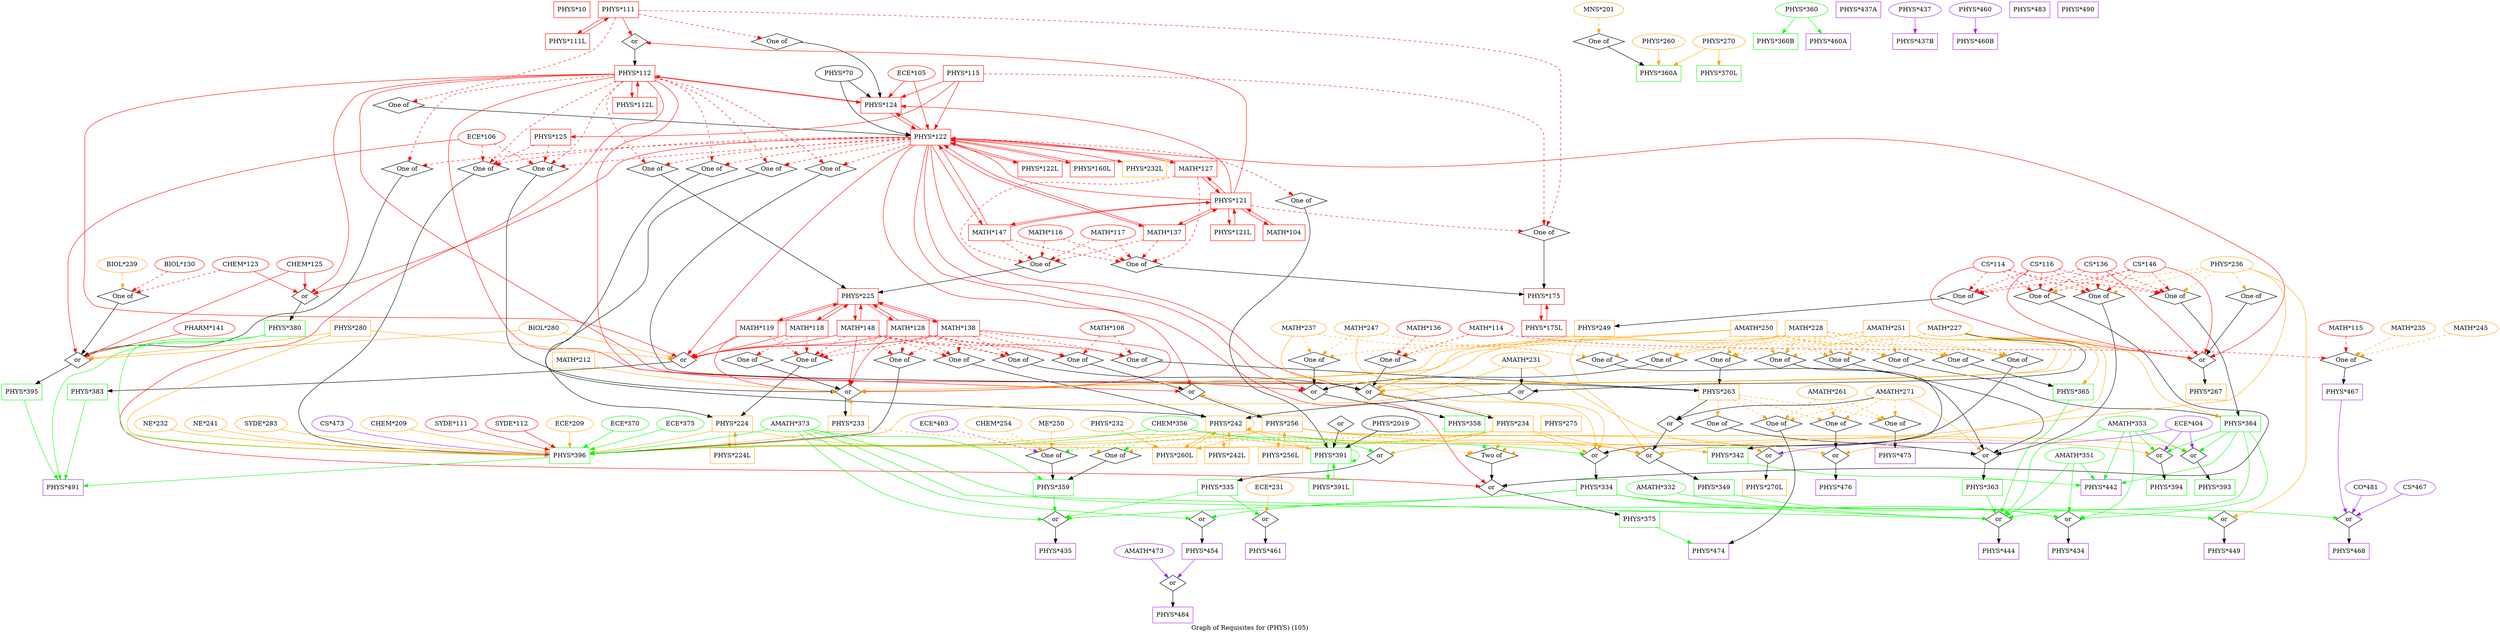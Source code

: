 strict digraph "" {
	graph [bb="0,0,5547.7,1427",
		label="Graph of Requisites for (PHYS) (105)",
		lheight=0.21,
		lp="2773.9,11.5",
		lwidth=3.68
	];
	node [label="\N"];
	"PHYS*10"	[color=red,
		height=0.5,
		pos="1040,1409",
		shape=box,
		width=1.1389];
	"PHYS*111"	[color=red,
		height=0.5,
		pos="1145,1409",
		shape=box,
		width=1.2639];
	"PHYS*111L"	[color=red,
		height=0.5,
		pos="1024,1337",
		shape=box,
		width=1.3889];
	"PHYS*111" -> "PHYS*111L"	[color=red,
		pos="e,1047.8,1355.2 1109.5,1390.9 1092.7,1381.7 1072.9,1370.3 1056.5,1360.5"];
	or360	[height=0.5,
		label=or,
		pos="1293,1337",
		shape=diamond,
		width=0.81703];
	"PHYS*111" -> or360	[color=red,
		pos="e,1277.1,1345.5 1181.2,1390.9 1208.1,1378.1 1244.2,1361.1 1268,1349.8"];
	of175	[height=0.5,
		label="One of",
		pos="2052,1193",
		shape=diamond,
		width=1.6085];
	"PHYS*111" -> of175	[color=red,
		pos="e,2053.8,1210.5 1190.6,1408.3 1354.5,1408.2 1910.5,1399.3 2034,1283 2050.7,1267.2 2054.2,1240.6 2054.2,1220.5",
		style=dashed];
	of176	[height=0.5,
		label="One of",
		pos="1188,1337",
		shape=diamond,
		width=1.6085];
	"PHYS*111" -> of176	[color=red,
		pos="e,1179.2,1352.3 1155.6,1390.7 1161.1,1381.7 1167.9,1370.7 1173.9,1361",
		style=dashed];
	of177	[height=0.5,
		label="One of",
		pos="971,905",
		shape=diamond,
		width=1.6085];
	"PHYS*111" -> of177	[color=red,
		pos="e,992.34,916.58 1136.1,1390.6 1123.5,1364.3 1102,1312.6 1102,1266 1102,1266 1102,1266 1102,1048 1102,988.85 1039.8,943.8 1001.1,\
921.5",
		style=dashed];
	"PHYS*111L" -> "PHYS*111"	[color=red,
		pos="e,1121.3,1390.9 1059.6,1355.2 1076.4,1364.4 1096.2,1375.7 1112.6,1385.6"];
	"PHYS*112"	[color=red,
		height=0.5,
		pos="3958,1265",
		shape=box,
		width=1.2639];
	or360 -> "PHYS*112"	[pos="e,3912.3,1267.2 1319.8,1335.3 1573.1,1328.6 3543.7,1276.9 3902.2,1267.5"];
	"PHYS*122"	[color=red,
		height=0.5,
		pos="1891,1121",
		shape=box,
		width=1.2639];
	of175 -> "PHYS*122"	[pos="e,1930.2,1139 2028.9,1182 2005.7,1171.9 1969.2,1156 1939.5,1143.1"];
	"PHYS*124"	[color=red,
		height=0.5,
		pos="1891,1193",
		shape=box,
		width=1.2639];
	of176 -> "PHYS*124"	[pos="e,1892.9,1211.1 1216.1,1327.6 1228,1324.4 1242.1,1321 1255,1319 1322.9,1308.5 1819.9,1327.7 1872,1283 1889.4,1268.1 1893.2,1241.5 \
1893.2,1221.3"];
	"PHYS*175"	[color=red,
		height=0.5,
		pos="946,761",
		shape=box,
		width=1.2639];
	of177 -> "PHYS*175"	[pos="e,949.07,779.43 968.13,887.71 963.91,863.7 955.95,818.53 950.82,789.37"];
	"PHYS*112" -> "PHYS*124"	[color=red,
		pos="e,1936.7,1205.3 3912.4,1263.7 3653.8,1262 2368.8,1251.6 1976,1211 1966.5,1210 1956.4,1208.6 1946.7,1207"];
	"PHYS*112L"	[color=red,
		height=0.5,
		pos="3919,1193",
		shape=box,
		width=1.3889];
	"PHYS*112" -> "PHYS*112L"	[color=red,
		pos="e,3922.6,1211.1 3942.4,1246.7 3937.2,1238.7 3931.6,1229.1 3927.1,1220.3"];
	of179	[height=0.5,
		label="One of",
		pos="4001,1049",
		shape=diamond,
		width=1.6085];
	"PHYS*112" -> of179	[color=red,
		pos="e,4006.3,1065.4 3982.5,1246.8 3993.4,1237.6 4005.1,1225.2 4011,1211 4029.7,1165.9 4018.3,1107.7 4009.1,1075",
		style=dashed];
	of181	[height=0.5,
		label="One of",
		pos="3485,1049",
		shape=diamond,
		width=1.6085];
	"PHYS*112" -> of181	[color=red,
		pos="e,3519.6,1056.3 3969.5,1246.8 3980.8,1227.4 3994.2,1195.9 3978,1175 3950,1139 3645.6,1079.6 3529.6,1058.1",
		style=dashed];
	of183	[height=0.5,
		label="One of",
		pos="4135,1049",
		shape=diamond,
		width=1.6085];
	"PHYS*112" -> of183	[color=red,
		pos="e,4123.1,1063.5 3986.9,1246.8 4001,1237.4 4017.6,1224.9 4030,1211 4066.9,1169.7 4060.7,1148.6 4092,1103 4099.5,1092.1 4108.6,1080.7 \
4116.5,1071.2",
		style=dashed];
	or362	[height=0.5,
		label=or,
		pos="2114,545",
		shape=diamond,
		width=0.81703];
	"PHYS*112" -> or362	[color=red,
		pos="e,2128.7,554.05 4003.5,1249.7 4078.8,1224.6 4221,1170.8 4221,1122 4221,1122 4221,1122 4221,1048 4221,931.91 4054.3,657.4 3954,599 \
3867.5,548.65 2250.8,584.4 2153,563 2148,561.91 2142.9,560.18 2138.1,558.23"];
	of187	[height=0.5,
		label="One of",
		pos="3791,1049",
		shape=diamond,
		width=1.6085];
	"PHYS*112" -> of187	[color=red,
		pos="e,3785.2,1065.6 3912.2,1263.6 3872.5,1260.6 3817,1249.2 3789,1211 3759.8,1171.2 3771.8,1109.6 3782.1,1075.3",
		style=dashed];
	or363	[height=0.5,
		label=or,
		pos="2191,545",
		shape=diamond,
		width=0.81703];
	"PHYS*112" -> or363	[color=red,
		pos="e,2216.6,547.5 3912.2,1258.5 3882.5,1252.3 3845.9,1239.1 3827,1211 3818.1,1197.7 3823.5,1190.6 3827,1175 3834.3,1142.7 3955,939.1 \
3955,906 3955,906 3955,906 3955,760 3955,688.44 4004.1,650.08 3954,599 3926.3,570.78 2570.5,564.49 2531,563 2419.9,558.82 2288.5,\
551.6 2226.6,548.07"];
	of191	[height=0.5,
		label="One of",
		pos="3657,1049",
		shape=diamond,
		width=1.6085];
	"PHYS*112" -> of191	[color=red,
		pos="e,3663.5,1065.5 3912.1,1259.8 3871.6,1254.2 3812.5,1241.1 3770,1211 3719.8,1175.4 3684.3,1110.2 3667.7,1074.7",
		style=dashed];
	or369	[height=0.5,
		label=or,
		pos="2569,545",
		shape=diamond,
		width=0.81703];
	"PHYS*112" -> or369	[color=red,
		pos="e,2595.4,546.88 4003.5,1249.2 4006.4,1248.4 4009.2,1247.7 4012,1247 4109.7,1223.9 4160.4,1278.2 4235,1211 4265.4,1183.6 4259,1163 \
4259,1122 4259,1122 4259,1122 4259,832 4259,796.85 4076.9,613.71 4045,599 4036.6,595.11 2831.8,554.76 2605.4,547.21"];
	or371	[height=0.5,
		label=or,
		pos="1903,329",
		shape=diamond,
		width=0.81703];
	"PHYS*112" -> or371	[color=red,
		pos="e,1930,330.49 3912.4,1251.1 3892.7,1243 3871.5,1230.3 3860,1211 3851.8,1197.3 3856.2,1190.6 3860,1175 3876.9,1105.1 3888.5,1086.7 \
3934,1031 4063.7,872.37 4110.5,834.24 4294,743 4352.3,714.01 4396,758.38 4436,707 4445.8,694.37 4445.9,683.58 4436,671 4352.6,564.86 \
3978,554.97 3846,527 3757.6,508.28 3732.1,518.36 3646,491 3610,479.56 3605.3,465.61 3569,455 3248.4,361.2 2155.8,335 1940.1,330.69"];
	or372	[height=0.5,
		label=or,
		pos="4817,761",
		shape=diamond,
		width=0.81703];
	"PHYS*112" -> or372	[color=red,
		pos="e,4817,779.05 4003.8,1248.9 4006.6,1248.2 4009.3,1247.6 4012,1247 4189.2,1209.8 4817,1303 4817,1122 4817,1122 4817,1122 4817,904 \
4817,864 4817,817.65 4817,789.08"];
	or373	[height=0.5,
		label=or,
		pos="3898,617",
		shape=diamond,
		width=0.81703];
	"PHYS*112" -> or373	[color=red,
		pos="e,3914.4,625.23 4003.8,1248.7 4006.5,1248.1 4009.3,1247.5 4012,1247 4344.5,1187.8 4439,1272.8 4771,1211 4894.4,1188 5039,1247.5 \
5039,1122 5039,1122 5039,1122 5039,904 5039,795.34 4959.3,773.44 4855,743 4559.8,656.86 4466.1,764.31 4164,707 4073.1,689.75 3970.5,\
649.06 3923.8,629.24"];
	of212	[height=0.5,
		label="One of",
		pos="4345,1049",
		shape=diamond,
		width=1.6085];
	"PHYS*112" -> of212	[color=red,
		pos="e,4342.9,1066.5 4003.5,1249.1 4006.4,1248.3 4009.2,1247.6 4012,1247 4126.2,1221.3 4179.3,1281.3 4273,1211 4316.7,1178.2 4334.5,1112.9 \
4341.2,1076.4",
		style=dashed];
	of214	[height=0.5,
		label="One of",
		pos="4479,1049",
		shape=diamond,
		width=1.6085];
	"PHYS*112" -> of214	[color=red,
		pos="e,4464,1062.4 4003.5,1249 4006.4,1248.3 4009.2,1247.6 4012,1247 4139.3,1219.3 4185.1,1266.6 4303,1211 4366.1,1181.2 4365.1,1149.7 \
4417,1103 4429.8,1091.5 4444.5,1078.9 4456.3,1068.9",
		style=dashed];
	"PHYS*122" -> "PHYS*124"	[color=red,
		pos="e,1896.9,1174.7 1896.9,1139.1 1897.7,1146.8 1897.9,1156.1 1897.6,1164.7"];
	"PHYS*122" -> of179	[color=red,
		pos="e,3963.5,1055.4 1936.8,1120.3 2152.9,1121.5 3091.4,1122.8 3858,1067 3889.8,1064.7 3925.5,1060.4 3953.2,1056.8",
		style=dashed];
	"PHYS*122" -> of181	[color=red,
		pos="e,3456.2,1058.2 1936.6,1119.6 2157.4,1117.6 3116.9,1106.7 3413,1067 3423.9,1065.5 3435.6,1063.2 3446.3,1060.6",
		style=dashed];
	"PHYS*122" -> of183	[color=red,
		pos="e,4107.2,1058.5 1936.7,1119.5 2230.6,1116.2 3850.2,1096.9 4068,1067 4077.6,1065.7 4087.8,1063.5 4097.3,1061.1",
		style=dashed];
	"PHYS*122" -> or362	[color=red,
		pos="e,2102.4,556.07 1936.5,1113.7 1965.7,1107.2 2001.8,1093.9 2022,1067 2084.8,983.41 2029.5,695.39 2070,599 2075.6,585.56 2085.9,572.91 \
2095.1,563.33"];
	"PHYS*122" -> of187	[color=red,
		pos="e,3763.2,1058.5 1936.6,1120 2183.7,1120 3363.4,1117.3 3724,1067 3733.6,1065.7 3743.8,1063.5 3753.3,1061.1",
		style=dashed];
	"PHYS*122" -> or363	[color=red,
		pos="e,2174.7,553.11 1880.4,1102.9 1870.2,1084.2 1858.2,1053.8 1871,1031 1886,1004.2 1910.7,1018.9 1930,995 2047.6,850.01 1942.9,735.73 \
2070,599 2070.2,598.76 2130,572.64 2165.4,557.16"];
	"PHYS*122" -> of191	[color=red,
		pos="e,3628.2,1058.2 1936.6,1119.8 2172.1,1118.6 3253,1110.9 3585,1067 3595.9,1065.6 3607.6,1063.2 3618.3,1060.6",
		style=dashed];
	"PHYS*122" -> or369	[color=red,
		pos="e,2540.4,545.54 1936.8,1114.2 1970.4,1107.8 2015.2,1094.5 2045,1067 2076.8,1037.7 2084,1021.2 2084,978 2084,978 2084,978 2084,688 \
2084,621.24 2143.2,624.34 2205,599 2316.6,553.21 2461.7,546.14 2530.1,545.58"];
	"PHYS*122" -> or371	[color=red,
		pos="e,1905,345.86 1936.6,1107.1 1956.3,1099 1977.5,1086.3 1989,1067 1997.2,1053.3 1990,1047 1989,1031 1987.9,1013.7 1921.8,480.94 1906.2,\
356.03"];
	"PHYS*122" -> or372	[color=red,
		pos="e,4812.2,776.11 1936.6,1119.5 2195.7,1116.3 3475.4,1098.9 3552,1067 3573.5,1058 3569.1,1041.2 3590,1031 4062.5,799.55 4319,1138 \
4760,851 4783.8,835.52 4799.6,806.25 4808.5,785.51"];
	"PHYS*122" -> or373	[color=red,
		pos="e,3882.3,625.66 1936.6,1110 2092.7,1075.6 2620.5,958.48 3054,851 3296.8,790.81 3356.5,772.14 3598,707 3714.6,675.55 3746.3,675.78 \
3860,635 3864.2,633.49 3868.6,631.72 3872.8,629.9"];
	"PHYS*122" -> of212	[color=red,
		pos="e,4307.8,1055.4 1936.8,1119.5 2220.2,1116.7 3738.1,1099.8 4202,1067 4234,1064.7 4269.7,1060.5 4297.5,1056.8",
		style=dashed];
	"PHYS*122" -> of214	[color=red,
		pos="e,4451.6,1058.5 1936.7,1119.7 2257,1117.2 4157.9,1101.5 4412,1067 4421.8,1065.7 4432.2,1063.4 4441.9,1061",
		style=dashed];
	"MATH*127"	[color=red,
		height=0.5,
		pos="1613,1049",
		shape=box,
		width=1.3194];
	"PHYS*122" -> "MATH*127"	[color=red,
		pos="e,1660.7,1065.6 1845.3,1110.7 1801.8,1100.9 1734.6,1084.7 1670.6,1068.2"];
	"MATH*137"	[color=red,
		height=0.5,
		pos="1657,905",
		shape=box,
		width=1.3194];
	"PHYS*122" -> "MATH*137"	[color=red,
		pos="e,1669.7,923.06 1863.6,1102.9 1850.7,1092.6 1835.4,1079.1 1822,1067 1769.1,1019.2 1708.1,962.31 1677,930.57"];
	"MATH*147"	[color=red,
		height=0.5,
		pos="1544,905",
		shape=box,
		width=1.3194];
	"PHYS*122" -> "MATH*147"	[color=red,
		pos="e,1562.9,923.03 1848.5,1102.9 1827.7,1092.9 1802.7,1079.7 1781,1067 1702.8,1021.1 1614.7,961.34 1571.1,929.1"];
	"PHYS*122L"	[color=red,
		height=0.5,
		pos="1930,1049",
		shape=box,
		width=1.3889];
	"PHYS*122" -> "PHYS*122L"	[color=red,
		pos="e,1914.6,1067.1 1894.7,1102.7 1898.4,1094.6 1903.7,1084.7 1909.1,1075.7"];
	"PHYS*160L"	[color=red,
		height=0.5,
		pos="1379,1049",
		shape=box,
		width=1.3889];
	"PHYS*122" -> "PHYS*160L"	[color=red,
		pos="e,1429.4,1067.1 1845.3,1117.5 1763.6,1112.2 1587.9,1097.9 1439.6,1069.1"];
	"PHYS*232L"	[color=orange,
		height=0.5,
		pos="1497,1049",
		shape=box,
		width=1.3889];
	"PHYS*122" -> "PHYS*232L"	[color=red,
		pos="e,1547.1,1064.9 1845.4,1114.6 1782.5,1106.8 1665.6,1090.7 1556.9,1067.1"];
	or364	[height=0.5,
		label=or,
		pos="479,617",
		shape=diamond,
		width=0.81703];
	"PHYS*122" -> or364	[color=red,
		pos="e,496.41,624.35 1845.3,1118.7 1717,1114.6 1360.1,1100.3 1320,1067 1256.1,1013.8 1315.6,955.83 1269,887 1195.4,778.38 1134.8,792.23 \
1035,707 1017.3,691.89 1018.3,680.45 997,671 902.89,629.19 636.2,654.07 535,635 525.42,633.2 515.16,630.36 506.08,627.51"];
	of211	[height=0.5,
		label="One of",
		pos="1863,977",
		shape=diamond,
		width=1.6085];
	"PHYS*122" -> of211	[color=red,
		pos="e,1853.3,992.22 1866.5,1102.8 1855.6,1093.6 1843.9,1081.2 1838,1067 1829,1045.3 1838.5,1019.3 1848.2,1001",
		style=dashed];
	"PHYS*124" -> "PHYS*112"	[color=red,
		pos="e,3912.4,1263.7 1936.5,1202.1 1954.5,1205.5 1975.2,1209.1 1994,1211 2379.3,1250.8 3623,1261.6 3902.1,1263.6"];
	"PHYS*124" -> "PHYS*122"	[color=red,
		pos="e,1885.1,1139.1 1885.1,1174.7 1884.3,1167 1884.1,1157.7 1884.4,1149.1"];
	"PHYS*175L"	[color=red,
		height=0.5,
		pos="938,689",
		shape=box,
		width=1.3889];
	"PHYS*175" -> "PHYS*175L"	[color=red,
		pos="e,934.06,707.1 938.11,742.7 936.43,734.98 935.14,725.71 934.5,717.11"];
	"PHYS*112L" -> "PHYS*112"	[color=red,
		pos="e,3954.3,1246.7 3934.4,1211.1 3939.7,1219 3945.3,1228.7 3949.8,1237.5"];
	"PHYS*224"	[color=orange,
		height=0.5,
		pos="3701,473",
		shape=box,
		width=1.2639];
	of179 -> "PHYS*224"	[pos="e,3746.7,488.98 4029,1039.5 4054.5,1030.8 4092.5,1015.8 4121,995 4242.1,906.71 4218.3,823.02 4345,743 4393.5,712.35 4434.5,752.89 \
4469,707 4478.6,694.21 4476.7,685.05 4469,671 4412.6,567.39 4357.9,564.49 4246,527 4042.1,458.66 3972.7,529.3 3756.8,490.83"];
	"PHYS*225"	[color=red,
		height=0.5,
		pos="2893,761",
		shape=box,
		width=1.2639];
	of181 -> "PHYS*225"	[pos="e,2928.4,779.11 3463.6,1037.7 3377.6,996.12 3056.5,840.98 2937.6,783.55"];
	or361	[height=0.5,
		label=or,
		pos="3116,545",
		shape=diamond,
		width=0.81703];
	of183 -> or361	[pos="e,3142.3,547.01 4117.8,1036.1 4088.3,1014.2 4031,964.06 4031,906 4031,906 4031,906 4031,832 4031,728.26 4116.2,674.42 4045,599 4029.4,\
582.47 3322.5,554.02 3152.5,547.4"];
	"PHYS*234"	[color=orange,
		height=0.5,
		pos="2460,473",
		shape=box,
		width=1.2639];
	or362 -> "PHYS*234"	[pos="e,2414.4,486.24 2125.6,533.94 2131.2,531.34 2137.7,528.77 2144,527 2252.8,496.12 2285.6,515.78 2396,491 2398.8,490.37 2401.6,489.68 \
2404.5,488.93"];
	"PHYS*242"	[color=orange,
		height=0.5,
		pos="2196,473",
		shape=box,
		width=1.2639];
	of187 -> "PHYS*242"	[pos="e,2241.7,486.13 3812.2,1037.4 3883.1,1000.2 4107,868.65 4107,690 4107,690 4107,690 4107,616 4107,577.08 4532.5,613.66 3652,527 3040.1,\
466.78 2878.9,569.13 2269,491 2263.3,490.27 2257.4,489.28 2251.5,488.15"];
	"PHYS*256"	[color=orange,
		height=0.5,
		pos="1978,473",
		shape=box,
		width=1.2639];
	or363 -> "PHYS*256"	[pos="e,2023.3,491.1 2171.9,538.57 2162.8,535.04 2152.4,530.46 2143,527 2094.2,509.11 2078.3,507.51 2033.1,494.05"];
	"PHYS*263"	[color=orange,
		height=0.5,
		pos="1443,545",
		shape=box,
		width=1.2639];
	of191 -> "PHYS*263"	[pos="e,1488.7,548.64 3670.3,1035 3718,987.25 3880.9,814.96 3936,635 3940.7,619.7 3947.2,610.41 3936,599 3894.4,556.65 1857.4,564.92 1798,\
563 1692.3,559.58 1568.9,553.12 1499,549.22"];
	"PHYS*358"	[color=green,
		height=0.5,
		pos="2569,473",
		shape=box,
		width=1.2639];
	or369 -> "PHYS*358"	[pos="e,2569,491.1 2569,526.7 2569,518.98 2569,509.71 2569,501.11"];
	"PHYS*375"	[color=green,
		height=0.5,
		pos="1552,257",
		shape=box,
		width=1.2639];
	or371 -> "PHYS*375"	[pos="e,1597.7,262.08 1887.8,320.14 1881,316.89 1872.7,313.35 1865,311 1777.2,284.39 1671.2,269.98 1607.8,263.15"];
	"PHYS*380"	[color=green,
		height=0.5,
		pos="5079,689",
		shape=box,
		width=1.2639];
	or372 -> "PHYS*380"	[pos="e,5033.5,703 4836.8,754.94 4873,745.65 4952.4,725.18 5019,707 5020.5,706.6 5022,706.19 5023.5,705.78"];
	"PHYS*383"	[color=green,
		height=0.5,
		pos="3598,545",
		shape=box,
		width=1.2639];
	or373 -> "PHYS*383"	[pos="e,3643.7,552.12 3882.8,608.26 3875.9,605.03 3867.7,601.47 3860,599 3790.5,576.71 3707.4,561.8 3653.7,553.62"];
	or376	[height=0.5,
		label=or,
		pos="4937,617",
		shape=diamond,
		width=0.81703];
	of212 -> or376	[pos="e,4913.9,620.86 4337,1033.3 4316.8,994.05 4268.6,884.78 4316,815 4396.8,696.07 4495,776.28 4621,707 4642.3,695.32 4640.2,681.67 \
4662,671 4704.3,650.28 4840.1,630.56 4903.7,622.2"];
	"PHYS*396"	[color=green,
		height=0.5,
		pos="4060,401",
		shape=box,
		width=1.2639];
	of214 -> "PHYS*396"	[pos="e,4105.7,402.75 4484.1,1032.4 4498.3,991.46 4542,879.28 4614,815 4673.7,761.73 4703.7,769.97 4779,743 4834.2,723.22 4855.7,737.24 \
4906,707 4944,684.16 4950.5,671.94 4975,635 4984.6,620.48 5033.5,508.06 5037,491 5040.2,475.33 5048,466.62 5037,455 5005.2,421.38 \
4318.5,406.58 4115.9,402.93"];
	"PHYS*224" -> "PHYS*396"	[color=orange,
		pos="e,4014.3,408.12 3746.8,457.37 3749.9,456.52 3753,455.72 3756,455 3841.7,434.38 3942.8,418.38 4004.1,409.57"];
	"PHYS*391"	[color=green,
		height=0.5,
		pos="1806,401",
		shape=box,
		width=1.2639];
	"PHYS*224" -> "PHYS*391"	[color=orange,
		pos="e,1851.8,410.24 3655.3,464.9 3629.9,461.27 3597.8,457.16 3569,455 2837.6,400.08 2649.8,481.69 1919,419 1900.2,417.39 1879.9,414.64 \
1861.6,411.81"];
	"PHYS*224L"	[color=orange,
		height=0.5,
		pos="3701,401",
		shape=box,
		width=1.3889];
	"PHYS*224" -> "PHYS*224L"	[color=orange,
		pos="e,3695.1,419.1 3695.1,454.7 3694.3,446.98 3694.1,437.71 3694.4,429.11"];
	"MATH*118"	[color=red,
		height=0.5,
		pos="3542,689",
		shape=box,
		width=1.3194];
	"PHYS*225" -> "MATH*118"	[color=red,
		pos="e,3494.4,702.67 2938.8,758.88 3037.7,755.85 3278.1,744.97 3476,707 3478.8,706.46 3481.7,705.84 3484.6,705.16"];
	"MATH*119"	[color=red,
		height=0.5,
		pos="3429,689",
		shape=box,
		width=1.3194];
	"PHYS*225" -> "MATH*119"	[color=red,
		pos="e,3381.5,702.74 2938.8,757.45 3023.6,752.38 3209.8,738.63 3364,707 3366.5,706.49 3369,705.92 3371.6,705.3"];
	"MATH*128"	[color=red,
		height=0.5,
		pos="2780,689",
		shape=box,
		width=1.3194];
	"PHYS*225" -> "MATH*128"	[color=red,
		pos="e,2801.8,707.19 2859.5,742.88 2843.9,733.81 2825.5,722.55 2810.4,712.76"];
	"MATH*138"	[color=red,
		height=0.5,
		pos="2893,689",
		shape=box,
		width=1.3194];
	"PHYS*225" -> "MATH*138"	[color=red,
		pos="e,2887.1,707.1 2887.1,742.7 2886.3,734.98 2886.1,725.71 2886.4,717.11"];
	"MATH*148"	[color=red,
		height=0.5,
		pos="2667,689",
		shape=box,
		width=1.3194];
	"PHYS*225" -> "MATH*148"	[color=red,
		pos="e,2714.8,706.62 2847.3,747.49 2811.9,737.02 2762.8,721.89 2724.7,709.79"];
	"PHYS*233"	[color=orange,
		height=0.5,
		pos="3515,473",
		shape=box,
		width=1.2639];
	or361 -> "PHYS*233"	[pos="e,3469.2,485.23 3139,540.8 3193.1,533.87 3331.7,516.04 3446,491 3450.3,490.05 3454.8,488.97 3459.4,487.82"];
	"PHYS*234" -> or362	[color=orange,
		pos="e,2132.6,538.27 2414.3,490.93 2414.2,490.96 2414.1,490.98 2414,491 2303.6,515.78 2270.8,496.12 2162,527 2155.4,528.87 2148.5,531.61 \
2141.9,534.36"];
	"PHYS*234" -> "PHYS*396"	[color=orange,
		pos="e,4014.3,404.99 2505.7,456.65 2508.5,456.02 2511.3,455.46 2514,455 2787.2,408.97 3483.2,430.84 3760,419 3845.2,415.35 3944,409.43 \
4004.2,405.62"];
	of200	[height=0.5,
		label="One of",
		pos="2825,401",
		shape=diamond,
		width=1.6085];
	"PHYS*234" -> of200	[color=orange,
		pos="e,2796.1,410.01 2505.5,457.11 2508.4,456.35 2511.2,455.64 2514,455 2620.8,430.46 2650.5,440.51 2758,419 2767.2,417.15 2777.1,414.83 \
2786.4,412.51",
		style=dashed];
	or366	[height=0.5,
		label=or,
		pos="2643,401",
		shape=diamond,
		width=0.81703];
	"PHYS*234" -> or366	[color=orange,
		pos="e,2625.6,408.66 2504.8,454.88 2539.6,441.55 2586.8,423.5 2616,412.31"];
	or367	[height=0.5,
		label=or,
		pos="2720,401",
		shape=diamond,
		width=0.81703];
	"PHYS*234" -> or367	[color=orange,
		pos="e,2704.3,409.68 2505.6,457.32 2508.4,456.51 2511.2,455.73 2514,455 2587.4,435.58 2608.7,442.28 2681,419 2685.6,417.53 2690.3,415.72 \
2694.8,413.83"];
	or368	[height=0.5,
		label=or,
		pos="1427,401",
		shape=diamond,
		width=0.81703];
	"PHYS*234" -> or368	[color=orange,
		pos="e,1441.7,410.16 2414.3,456.9 2411.2,456.17 2408.1,455.52 2405,455 2198.9,419.83 1668.6,466.55 1465,419 1460.4,417.92 1455.6,416.26 \
1451.1,414.41"];
	of210	[height=0.5,
		label="Two of",
		pos="2105,401",
		shape=diamond,
		width=1.6341];
	"PHYS*234" -> of210	[color=orange,
		pos="e,2134.7,410.04 2414.2,457.3 2411.1,456.47 2408,455.7 2405,455 2303.3,431.53 2275.3,439.68 2173,419 2163.7,417.12 2153.8,414.82 \
2144.5,412.51",
		style=dotted];
	"PHYS*242" -> "PHYS*242"	[color=orange,
		pos="e,2241.7,459.83 2241.7,486.17 2252,484.98 2259.5,480.59 2259.5,473 2259.5,468.14 2256.4,464.59 2251.5,462.35"];
	"PHYS*242" -> "PHYS*396"	[color=orange,
		pos="e,4014.3,405.05 2241.7,459.85 2250.7,457.89 2260.1,456.13 2269,455 2597.8,413.2 3428.8,432.38 3760,419 3845.2,415.56 3944,409.57 \
4004.2,405.7"];
	"PHYS*242" -> "PHYS*391"	[color=orange,
		pos="e,1851.5,408.83 2150.2,457.31 2147.1,456.48 2144,455.7 2141,455 2114.3,448.81 1949.8,423.66 1861.6,410.35"];
	"PHYS*342"	[color=green,
		height=0.5,
		pos="1520,401",
		shape=box,
		width=1.2639];
	"PHYS*242" -> "PHYS*342"	[color=orange,
		pos="e,1565.6,405.33 2150.3,457.06 2147.2,456.29 2144,455.59 2141,455 2086.3,444.35 1718.1,416.56 1575.9,406.08"];
	"PHYS*242" -> or368	[color=orange,
		pos="e,1441.7,410.1 2150.3,456.95 2147.2,456.21 2144.1,455.54 2141,455 1844.8,402.17 1757.5,489.62 1465,419 1460.4,417.88 1455.6,416.21 \
1451.1,414.35"];
	"PHYS*242" -> of210	[color=orange,
		pos="e,2121,414.27 2173.5,454.7 2160,444.3 2142.8,431.08 2129,420.49",
		style=dotted];
	"PHYS*242L"	[color=orange,
		height=0.5,
		pos="2350,401",
		shape=box,
		width=1.3889];
	"PHYS*242" -> "PHYS*242L"	[color=orange,
		pos="e,2306.6,419.07 2227.8,454.88 2247.8,445.31 2274.1,433.3 2297.2,423.15"];
	"PHYS*260L"	[color=orange,
		height=0.5,
		pos="2232,401",
		shape=box,
		width=1.3889];
	"PHYS*242" -> "PHYS*260L"	[color=orange,
		pos="e,2217.3,419.1 2199,454.7 2202.3,446.64 2207.1,436.89 2212.1,427.98"];
	"PHYS*256" -> or363	[color=orange,
		pos="e,2178.8,534.36 2023.8,485.68 2029.6,487.47 2035.5,489.3 2041,491 2094.2,507.36 2108.7,507.84 2161,527 2163.8,528.02 2166.7,529.15 \
2169.5,530.31"];
	"PHYS*256" -> "PHYS*396"	[color=orange,
		pos="e,4014.3,405.1 2023.7,456.63 2026.5,456 2029.3,455.45 2032,455 2411,392.7 3376.2,433.87 3760,419 3845.2,415.7 3944,409.68 4004.2,\
405.76"];
	"PHYS*256" -> of210	[color=orange,
		pos="e,2084.9,413.06 2009.1,454.88 2029.5,443.62 2056,429 2076,417.99",
		style=dotted];
	"PHYS*256" -> "PHYS*260L"	[color=orange,
		pos="e,2181.8,416.57 2023.6,457.45 2026.4,456.6 2029.3,455.78 2032,455 2091.3,438.11 2108.9,436.12 2172.2,419.18"];
	or374	[height=0.5,
		label=or,
		pos="419,401",
		shape=diamond,
		width=0.81703];
	"PHYS*256" -> or374	[color=orange,
		pos="e,438.19,407.38 1932.3,462.19 1917.3,459.36 1900.5,456.61 1885,455 1270.3,391.25 1108.3,494.81 495,419 479.39,417.07 462.27,413.38 \
448.24,409.94"];
	or375	[height=0.5,
		label=or,
		pos="339,401",
		shape=diamond,
		width=0.81703];
	"PHYS*256" -> or375	[color=orange,
		pos="e,354.53,409.85 1932.3,462.18 1917.3,459.35 1900.5,456.59 1885,455 1552.4,420.84 708.37,486.82 381,419 375.32,417.82 369.43,415.91 \
363.91,413.79"];
	"PHYS*256L"	[color=orange,
		height=0.5,
		pos="1978,401",
		shape=box,
		width=1.3889];
	"PHYS*256" -> "PHYS*256L"	[color=orange,
		pos="e,1972.1,419.1 1972.1,454.7 1971.3,446.98 1971.1,437.71 1971.4,429.11"];
	or365	[height=0.5,
		label=or,
		pos="1204,401",
		shape=diamond,
		width=0.81703];
	"PHYS*256" -> or365	[color=orange,
		pos="e,1223.5,407.28 1932.3,462.5 1917.3,459.69 1900.5,456.87 1885,455 1617.6,422.72 1546.7,456.52 1280,419 1264.5,416.82 1247.5,413.15 \
1233.6,409.77"];
	"orPHYS*3490"	[height=0.5,
		label=or,
		pos="1509,473",
		shape=diamond,
		width=0.81703];
	"PHYS*263" -> "orPHYS*3490"	[pos="e,1498.8,484.79 1459.3,526.7 1469.2,516.24 1481.7,502.93 1491.7,492.3"];
	of203	[height=0.5,
		label="One of",
		pos="1404,473",
		shape=diamond,
		width=1.6085];
	"PHYS*263" -> of203	[color=orange,
		pos="e,1412.2,488.74 1433.4,526.7 1428.5,517.95 1422.5,507.21 1417.2,497.7",
		style=dashed];
	of217	[height=0.5,
		label="One of",
		pos="1232,473",
		shape=diamond,
		width=1.6085];
	"PHYS*263" -> of217	[color=orange,
		pos="e,1258.5,482.78 1397.5,528.9 1358.7,516.04 1303.8,497.82 1268,485.95",
		style=dashed];
	of218	[height=0.5,
		label="One of",
		pos="964,473",
		shape=diamond,
		width=1.6085];
	"PHYS*263" -> of218	[color=orange,
		pos="e,992.85,482.13 1397.3,539.94 1321,532.75 1162.9,516.13 1031,491 1021.7,489.24 1011.8,486.95 1002.6,484.64",
		style=dashed];
	of219	[height=0.5,
		label="One of",
		pos="1098,473",
		shape=diamond,
		width=1.6085];
	"PHYS*263" -> of219	[color=orange,
		pos="e,1127.6,481.92 1397.1,536.12 1341.8,526.43 1246.3,509.05 1165,491 1156.1,489.02 1146.5,486.7 1137.5,484.44",
		style=dashed];
	"PHYS*358" -> of210	[color=green,
		pos="e,2133.9,410.18 2523.3,457.13 2520.1,456.34 2517,455.62 2514,455 2364.7,424.35 2323.1,445.55 2173,419 2163.5,417.32 2153.4,415.05 \
2143.9,412.71",
		style=dotted];
	of199	[height=0.5,
		label="One of",
		pos="2959,401",
		shape=diamond,
		width=1.6085];
	"PHYS*358" -> of199	[color=green,
		pos="e,2929.8,410 2614.7,465.76 2677.5,456.91 2793.8,439.47 2892,419 2901,417.11 2910.7,414.82 2919.8,412.54",
		style=dashed];
	"PHYS*474"	[color=purple,
		height=0.5,
		pos="1339,185",
		shape=box,
		width=1.2639];
	"PHYS*375" -> "PHYS*474"	[color=green,
		pos="e,1384.6,200.99 1506.3,240.98 1473.5,230.19 1429,215.58 1394.2,204.13"];
	"PHYS*380" -> or376	[color=green,
		pos="e,4952.7,625.72 5044.3,670.88 5018.7,658.27 4984.5,641.43 4961.7,630.17"];
	"PHYS*380" -> "PHYS*396"	[color=green,
		pos="e,4105.5,401.84 5089.2,670.97 5102.6,647.6 5125.4,603.84 5134,563 5144.6,512.44 5135.3,481.65 5091,455 5007.3,404.6 4318,401.61 \
4115.6,401.83"];
	"PHYS*491"	[color=purple,
		height=0.5,
		pos="4552,329",
		shape=box,
		width=1.2639];
	"PHYS*380" -> "PHYS*491"	[color=green,
		pos="e,4597.7,330.39 5105.5,670.85 5138.7,647.13 5191,600.95 5191,546 5191,546 5191,546 5191,472 5191,353.06 4763.8,333.69 4608,330.58"];
	"PHYS*383" -> "PHYS*491"	[color=green,
		pos="e,4506.5,329.59 3596.8,526.99 3595.6,493.37 3598.1,418.58 3642,383 3708.3,329.27 4308.8,328.46 4496.3,329.53"];
	"PHYS*395"	[color=green,
		height=0.5,
		pos="5079,545",
		shape=box,
		width=1.2639];
	or376 -> "PHYS*395"	[pos="e,5044.4,563.04 4952.5,608.38 4972.2,598.67 5007,581.48 5035.2,567.61"];
	"PHYS*396" -> "PHYS*491"	[color=green,
		pos="e,4506.5,336.48 4105.8,393.48 4196.5,380.58 4398.4,351.85 4496.4,337.9"];
	"PHYS*121"	[color=red,
		height=0.5,
		pos="1215,977",
		shape=box,
		width=1.2639];
	"PHYS*121" -> or360	[color=red,
		pos="e,1278.4,1327.4 1207.5,995.11 1196.7,1021.4 1178,1073.6 1178,1120 1178,1194 1178,1194 1178,1194 1178,1251.7 1236.1,1299.1 1269.7,\
1321.7"];
	"PHYS*121" -> of177	[color=red,
		pos="e,999.6,914.2 1169.4,962.92 1123.3,949.69 1052.8,929.48 1009.5,917.04",
		style=dashed];
	"PHYS*121" -> "PHYS*122"	[color=red,
		pos="e,1845.4,1118.3 1221.8,995.23 1231,1016.2 1249.8,1050.8 1278,1067 1325.7,1094.3 1693,1112 1835.1,1117.8"];
	"PHYS*121" -> "PHYS*124"	[color=red,
		pos="e,1845.4,1189.4 1214.6,995.12 1215,1015.3 1219.1,1048.5 1239,1067 1325.8,1147.6 1693.7,1179.4 1835.2,1188.7"];
	"MATH*104"	[color=red,
		height=0.5,
		pos="1213,905",
		shape=box,
		width=1.3194];
	"PHYS*121" -> "MATH*104"	[color=red,
		pos="e,1207.6,923.1 1208.6,958.7 1207.6,950.98 1207.1,941.71 1207.2,933.11"];
	"PHYS*121" -> "MATH*127"	[color=red,
		pos="e,1565.3,1031.1 1260.8,984.76 1279.9,987.97 1302.1,991.79 1322,995 1426.4,1011.8 1456.6,1007.6 1555.5,1028.9"];
	"PHYS*121" -> "MATH*137"	[color=red,
		pos="e,1609.4,918.42 1260.6,971.44 1331.8,964.29 1473,948.57 1591,923 1593.8,922.4 1596.6,921.72 1599.5,921"];
	"PHYS*121" -> "MATH*147"	[color=red,
		pos="e,1496.4,918.32 1261,967.43 1313.9,958.06 1403.1,941.84 1479,923 1481.5,922.39 1484,921.74 1486.5,921.06"];
	"PHYS*121L"	[color=red,
		height=0.5,
		pos="1097,905",
		shape=box,
		width=1.3889];
	"PHYS*121" -> "PHYS*121L"	[color=red,
		pos="e,1120.1,923.19 1180.2,958.88 1164,949.81 1144.9,938.55 1129,928.76"];
	"MATH*104" -> "PHYS*121"	[color=red,
		pos="e,1220.4,958.7 1219.4,923.1 1220.4,930.79 1220.9,940.05 1220.8,948.67"];
	"MATH*127" -> "PHYS*122"	[color=red,
		pos="e,1845.3,1107.4 1660.8,1060.9 1668.6,1062.9 1676.5,1065.1 1684,1067 1735.4,1080.3 1793.9,1094.6 1835.6,1105"];
	"MATH*127" -> "PHYS*121"	[color=red,
		pos="e,1260.7,987.68 1565.4,1035.6 1559.2,1033.9 1552.9,1032.3 1547,1031 1440.4,1007.3 1411.8,1012.3 1304,995 1293.2,993.26 1281.7,991.33 \
1270.7,989.42"];
	of178	[height=0.5,
		label="One of",
		pos="1470,833",
		shape=diamond,
		width=1.6085];
	"MATH*127" -> of178	[color=red,
		pos="e,1431.7,839.08 1565.2,1032.6 1495.4,1008.9 1371,962.3 1346,923 1337.4,909.5 1337.2,900.35 1346,887 1362.8,861.51 1394.7,848.23 \
1421.9,841.34",
		style=dashed];
	of182	[height=0.5,
		label="One of",
		pos="1699,833",
		shape=diamond,
		width=1.6085];
	"MATH*127" -> of182	[color=red,
		pos="e,1747.2,836.14 1648.4,1030.9 1714.2,999.01 1849.1,932.76 1855,923 1863.3,909.33 1864.3,900.01 1855,887 1832.9,856.1 1791.7,843 \
1757.2,837.54",
		style=dashed];
	"MATH*137" -> "PHYS*122"	[color=red,
		pos="e,1879.3,1102.9 1680.6,923.06 1715.7,952.61 1782.6,1015.1 1840,1067 1850.6,1076.6 1862.3,1087 1872,1096"];
	"MATH*137" -> "PHYS*121"	[color=red,
		pos="e,1260.7,972.5 1609.3,922.93 1609.2,922.96 1609.1,922.98 1609,923 1490.3,948.72 1348.1,964.47 1271.1,971.56"];
	"MATH*137" -> of178	[color=red,
		pos="e,1494.9,843.33 1611.3,886.88 1578.3,874.55 1534.6,858.18 1504.6,846.93",
		style=dashed];
	"MATH*137" -> of182	[color=red,
		pos="e,1690.2,848.74 1667.4,886.7 1672.7,877.86 1679.2,866.98 1685,857.41",
		style=dashed];
	"MATH*147" -> "PHYS*122"	[color=red,
		pos="e,1864.3,1102.9 1573.6,923.03 1620.9,953.32 1715.6,1018 1799,1067 1817.3,1077.8 1838,1088.8 1855.2,1098"];
	"MATH*147" -> "PHYS*121"	[color=red,
		pos="e,1260.7,969.63 1496.5,923.12 1419,942.32 1327.9,958.79 1270.6,968.04"];
	"MATH*147" -> of178	[color=red,
		pos="e,1483.7,846.93 1525.7,886.7 1515.2,876.79 1502.1,864.32 1491.1,854",
		style=dashed];
	"MATH*147" -> of182	[color=red,
		pos="e,1676.3,844.23 1581.9,886.88 1608,875.08 1642.3,859.59 1667.1,848.43",
		style=dashed];
	"PHYS*121L" -> "PHYS*121"	[color=red,
		pos="e,1192,958.88 1131.9,923.19 1148.1,932.27 1167.3,943.53 1183.1,953.31"];
	of178 -> "PHYS*175"	[pos="e,991.58,768.09 1431.5,826.85 1339.8,814.6 1108.3,783.68 1001.5,769.42"];
	of182 -> "PHYS*225"	[pos="e,2847.4,764.67 1745.1,829.3 1932,818.34 2633.5,777.21 2837.2,765.27"];
	"PHYS*122L" -> "PHYS*122"	[color=red,
		pos="e,1906.6,1102.7 1926.4,1067.1 1922.7,1075.2 1917.4,1085.1 1912,1094.1"];
	"PHYS*160L" -> "PHYS*122"	[color=red,
		pos="e,1845.2,1116.7 1429.3,1062.8 1435.3,1064.4 1441.3,1065.8 1447,1067 1585.2,1094.8 1750.3,1109.6 1835,1116"];
	"PHYS*267"	[color=orange,
		height=0.5,
		pos="462,545",
		shape=box,
		width=1.2639];
	or364 -> "PHYS*267"	[pos="e,466.14,563.04 475.39,601.15 473.4,592.96 470.87,582.53 468.55,572.95"];
	of211 -> "PHYS*391"	[pos="e,1800.5,419.15 1867.8,960.41 1872.6,942.52 1878.5,912.38 1873,887 1844,752.43 1742.9,735.72 1759,599 1766.3,537.08 1786,466.42 \
1797.5,428.84"];
	"PHYS*115"	[color=red,
		height=0.5,
		pos="1693,1265",
		shape=box,
		width=1.2639];
	"PHYS*115" -> of177	[color=red,
		pos="e,1001.6,913.62 1647.3,1262 1514.8,1255.2 1140,1226.4 1140,1122 1140,1122 1140,1122 1140,1048 1140,1007 1143.7,989.2 1116,959 1101.6,\
943.27 1049,926.59 1011.3,916.24",
		style=dashed];
	"PHYS*115" -> "PHYS*122"	[color=red,
		pos="e,1845.3,1131.3 1699.9,1246.9 1708.8,1227 1725.9,1194.5 1750,1175 1774.6,1155.1 1807.5,1142.1 1835.3,1134"];
	"PHYS*115" -> "PHYS*124"	[color=red,
		pos="e,1845.3,1210.1 1738.9,1247.8 1767.8,1237.6 1805.2,1224.3 1835.7,1213.6"];
	"PHYS*125"	[color=red,
		height=0.5,
		pos="4147,1121",
		shape=box,
		width=1.2639];
	"PHYS*115" -> "PHYS*125"	[color=red,
		pos="e,4101.5,1122.4 1712.6,1246.9 1738.7,1225.4 1787.2,1189.5 1836,1175 1947.4,1141.8 3749.7,1125.3 4091.3,1122.4"];
	"PHYS*125" -> of183	[color=red,
		pos="e,4137.8,1066.1 4144,1102.7 4142.7,1094.7 4141,1084.9 4139.5,1076.1",
		style=dashed];
	"PHYS*125" -> of214	[color=red,
		pos="e,4449.4,1057.9 4192.6,1111.6 4245.6,1101.7 4335.4,1084.4 4412,1067 4420.9,1065 4430.5,1062.6 4439.5,1060.4",
		style=dashed];
	"PHYS*391" -> "PHYS*391"	[color=green,
		pos="e,1851.7,387.83 1851.7,414.17 1862,412.98 1869.5,408.59 1869.5,401 1869.5,396.14 1866.4,392.59 1861.5,390.35"];
	"PHYS*391L"	[color=green,
		height=0.5,
		pos="1806,329",
		shape=box,
		width=1.3889];
	"PHYS*391" -> "PHYS*391L"	[color=green,
		pos="e,1800.1,347.1 1800.1,382.7 1799.3,374.98 1799.1,365.71 1799.4,357.11"];
	"PHYS*70"	[height=0.5,
		pos="1810,1265",
		width=1.4804];
	"PHYS*70" -> "PHYS*122"	[pos="e,1868.2,1139.2 1812.3,1246.9 1815.4,1228.1 1822.3,1197.7 1836,1175 1842.4,1164.4 1851.5,1154.4 1860.4,1146.1"];
	"PHYS*70" -> "PHYS*124"	[pos="e,1871.2,1211.1 1828.8,1247.8 1839.1,1238.8 1852.1,1227.6 1863.6,1217.7"];
	"ECE*105"	[color=red,
		height=0.5,
		pos="1972,1265",
		width=1.4804];
	"ECE*105" -> "PHYS*122"	[color=red,
		pos="e,1913.1,1139.1 1969.4,1246.9 1966,1228.2 1958.8,1197.8 1945,1175 1938.6,1164.4 1929.6,1154.4 1920.7,1146"];
	"ECE*105" -> "PHYS*124"	[color=red,
		pos="e,1910.8,1211.1 1953.2,1247.8 1942.9,1238.8 1929.9,1227.6 1918.4,1217.7"];
	"PHYS*175L" -> "PHYS*175"	[color=red,
		pos="e,949.94,742.7 945.85,707.1 947.53,714.79 948.83,724.05 949.48,732.67"];
	"MATH*116"	[color=red,
		height=0.5,
		pos="1784,905",
		width=1.7151];
	"MATH*116" -> of178	[color=red,
		pos="e,1502.7,840.91 1738.2,892.89 1729.8,890.9 1721.2,888.87 1713,887 1642.9,870.95 1561.1,853.34 1512.5,843",
		style=dashed];
	"MATH*116" -> of182	[color=red,
		pos="e,1714.1,846.43 1764.3,887.76 1751.6,877.33 1735.1,863.73 1721.9,852.83",
		style=dashed];
	"MATH*117"	[color=red,
		height=0.5,
		pos="1417,905",
		width=1.7151];
	"MATH*117" -> of178	[color=red,
		pos="e,1459.4,847.97 1429.8,887.05 1436.8,877.79 1445.6,866.2 1453.2,856.22",
		style=dashed];
	"MATH*117" -> of182	[color=red,
		pos="e,1668.6,841.55 1462.3,892.75 1516.6,879.28 1606.8,856.9 1658.7,844",
		style=dashed];
	"PHYS*224L" -> "PHYS*224"	[color=orange,
		pos="e,3706.9,454.7 3706.9,419.1 3707.7,426.79 3707.9,436.05 3707.6,444.67"];
	"PHYS*391L" -> "PHYS*391"	[color=green,
		pos="e,1811.9,382.7 1811.9,347.1 1812.7,354.79 1812.9,364.05 1812.6,372.67"];
	of180	[height=0.5,
		label="One of",
		pos="3411,617",
		shape=diamond,
		width=1.6085];
	of180 -> "PHYS*224"	[pos="e,3696.3,491.36 3440.6,608.18 3452.2,605.19 3465.7,601.83 3478,599 3555,581.28 3588.5,609.89 3652,563 3672.6,547.77 3685.6,521.12 \
3693,500.94"];
	"MATH*118" -> or373	[color=red,
		pos="e,3882.8,625.96 3589.6,674.29 3594.4,673.09 3599.3,671.97 3604,671 3716.5,647.76 3749.6,666.77 3860,635 3864.5,633.71 3869.2,631.98 \
3873.6,630.12"];
	"MATH*118" -> "PHYS*225"	[color=red,
		pos="e,2938.5,759.15 3494.3,706.94 3494.2,706.96 3494.1,706.98 3494,707 3296.1,744.96 3055.7,755.85 2948.8,758.88"];
	"MATH*118" -> of180	[color=red,
		pos="e,3431.3,628.85 3510,670.88 3488.7,659.5 3460.9,644.69 3440.3,633.64",
		style=dashed];
	of184	[height=0.5,
		label="One of",
		pos="3793,617",
		shape=diamond,
		width=1.6085];
	"MATH*118" -> of184	[color=red,
		pos="e,3764.1,626.06 3589.5,674.75 3637.2,661.44 3709.9,641.17 3754.3,628.8",
		style=dashed];
	of184 -> or361	[pos="e,3140.9,547.79 3757.4,609.94 3735.9,606.42 3707.9,602.09 3683,599 3482.2,574.12 3240,555.14 3151,548.54"];
	"MATH*119" -> or373	[color=red,
		pos="e,3883.2,625.95 3476.8,672.8 3479.6,672.14 3482.3,671.53 3485,671 3649.3,638.52 3698.1,677.75 3860,635 3864.6,633.78 3869.4,632.07 \
3873.9,630.19"];
	"MATH*119" -> "PHYS*225"	[color=red,
		pos="e,2938.5,758.06 3381.5,707.1 3226.8,738.79 3040,752.49 2948.6,757.51"];
	"MATH*119" -> or361	[color=red,
		pos="e,3142.4,546.8 3476.6,673.47 3479.5,672.63 3482.3,671.8 3485,671 3541.3,654.48 3576.6,681.8 3612,635 3621.6,622.24 3622.7,610.9 \
3612,599 3581.4,564.91 3262.2,550.96 3152.7,547.15"];
	"MATH*119" -> of180	[color=red,
		pos="e,3415.2,634.14 3424.6,670.7 3422.5,662.67 3420,652.95 3417.7,644.05",
		style=dashed];
	"MATH*128" -> or373	[color=red,
		pos="e,3883.3,626.17 2827.8,672.61 2830.5,671.99 2833.3,671.45 2836,671 3060.6,633.61 3638.2,686.44 3860,635 3864.6,633.92 3869.4,632.28 \
3873.9,630.42"];
	"MATH*128" -> "PHYS*225"	[color=red,
		pos="e,2871.3,742.88 2813.7,707.19 2829.3,716.27 2847.6,727.53 2862.7,737.31"];
	"MATH*128" -> or361	[color=red,
		pos="e,3103.7,555.74 2827.6,673.2 2830.4,672.42 2833.2,671.69 2836,671 2917.3,650.81 2947.9,675.93 3021,635 3039.9,624.39 3038.4,614.08 \
3054,599 3067.4,586.05 3083.4,572.41 3095.8,562.2"];
	"MATH*128" -> of180	[color=red,
		pos="e,3382.9,626.32 2827.8,672.72 2830.6,672.08 2833.3,671.5 2836,671 3058.6,629.87 3120.5,670.98 3344,635 3353.5,633.47 3363.6,631.24 \
3373,628.89",
		style=dashed];
	of186	[height=0.5,
		label="One of",
		pos="2552,617",
		shape=diamond,
		width=1.6085];
	"MATH*128" -> of186	[color=red,
		pos="e,2579.8,626.52 2732.5,673.41 2690,660.36 2628.5,641.5 2589.4,629.49",
		style=dashed];
	of188	[height=0.5,
		label="One of",
		pos="2686,617",
		shape=diamond,
		width=1.6085];
	"MATH*128" -> of188	[color=red,
		pos="e,2702.2,630.06 2756.8,670.7 2742.7,660.24 2724.8,646.91 2710.5,636.28",
		style=dashed];
	of190	[height=0.5,
		label="One of",
		pos="2418,617",
		shape=diamond,
		width=1.6085];
	"MATH*128" -> of190	[color=red,
		pos="e,2447.2,626.08 2732.2,673.23 2729.1,672.43 2726,671.68 2723,671 2618.6,647.66 2589.9,656.18 2485,635 2475.9,633.17 2466.3,630.9 \
2457.2,628.63",
		style=dashed];
	of192	[height=0.5,
		label="One of",
		pos="2284,617",
		shape=diamond,
		width=1.6085];
	"MATH*128" -> of192	[color=red,
		pos="e,2312.5,626.25 2732.3,673.04 2729.2,672.28 2726,671.59 2723,671 2560,639.11 2514.6,663.51 2351,635 2341.6,633.37 2331.6,631.11 \
2322.3,628.78",
		style=dashed];
	of215	[height=0.5,
		label="One of",
		pos="2820,617",
		shape=diamond,
		width=1.6085];
	"MATH*128" -> of215	[color=red,
		pos="e,2811.6,632.74 2789.9,670.7 2794.9,661.95 2801,651.21 2806.5,641.7",
		style=dashed];
	"MATH*138" -> or373	[color=red,
		pos="e,3883.3,626.15 2940.8,672.62 2943.5,672.01 2946.3,671.46 2949,671 3348.6,603.6 3465.5,727.41 3860,635 3864.6,633.91 3869.4,632.26 \
3873.9,630.4"];
	"MATH*138" -> "PHYS*225"	[color=red,
		pos="e,2898.9,742.7 2898.9,707.1 2899.7,714.79 2899.9,724.05 2899.6,732.67"];
	"MATH*138" -> or361	[color=red,
		pos="e,3110,559.52 2940.7,673.12 2986.4,658.71 3049.2,638.55 3054,635 3077.4,617.6 3095.1,588.73 3105.5,568.61"];
	"MATH*138" -> of180	[color=red,
		pos="e,3382.5,626.28 2940.8,672.79 2943.6,672.13 2946.3,671.53 2949,671 3122,637.22 3170.2,664.77 3344,635 3353.4,633.39 3363.4,631.15 \
3372.7,628.82",
		style=dashed];
	"MATH*138" -> of186	[color=red,
		pos="e,2581.2,625.98 2845.2,673.28 2842.1,672.47 2839,671.7 2836,671 2740.7,648.99 2714.7,655.04 2619,635 2610,633.11 2600.3,630.81 2591.2,\
628.53",
		style=dashed];
	"MATH*138" -> of188	[color=red,
		pos="e,2712.3,626.91 2845.3,671.85 2807.6,659.14 2756.1,641.69 2721.9,630.14",
		style=dashed];
	"MATH*138" -> of190	[color=red,
		pos="e,2446.5,626.21 2845.3,673.06 2842.1,672.3 2839,671.6 2836,671 2682.2,640.46 2639.4,662.36 2485,635 2475.6,633.34 2465.6,631.08 \
2456.3,628.74",
		style=dashed];
	"MATH*138" -> of192	[color=red,
		pos="e,2312.1,626.3 2845.3,672.96 2842.2,672.22 2839,671.56 2836,671 2623.4,631.88 2564.3,669.71 2351,635 2341.5,633.46 2331.4,631.22 \
2322,628.87",
		style=dashed];
	"MATH*138" -> of215	[color=red,
		pos="e,2833.5,630.93 2875,670.7 2864.6,660.79 2851.6,648.32 2840.9,638",
		style=dashed];
	"MATH*148" -> or373	[color=red,
		pos="e,3883.3,626.18 2714.8,672.6 2717.5,671.99 2720.3,671.45 2723,671 2972.4,629.93 3613.6,691.68 3860,635 3864.6,633.93 3869.4,632.29 \
3873.9,630.43"];
	"MATH*148" -> "PHYS*225"	[color=red,
		pos="e,2847.5,744.12 2714.8,703.12 2750.7,713.79 2800,728.98 2837.7,740.98"];
	"MATH*148" -> or361	[color=red,
		pos="e,3089.6,547.06 2619.2,684.08 2506.1,674.56 2230.3,649.94 2217,635 2206.4,623.04 2206,610.64 2217,599 2232.1,583.03 2912.5,554.29 \
3079.4,547.48"];
	"MATH*148" -> of180	[color=red,
		pos="e,3382.9,626.4 2714.8,672.68 2717.5,672.05 2720.3,671.48 2723,671 2995.2,622.51 3070.8,677.19 3344,635 3353.5,633.53 3363.6,631.32 \
3373,628.98",
		style=dashed];
	"MATH*148" -> of186	[color=red,
		pos="e,2570.5,629.27 2638.9,670.88 2620.7,659.85 2597.3,645.58 2579.3,634.65",
		style=dashed];
	"MATH*148" -> of188	[color=red,
		pos="e,2681.6,634.14 2671.7,670.7 2673.9,662.67 2676.5,652.95 2678.9,644.05",
		style=dashed];
	"MATH*148" -> of190	[color=red,
		pos="e,2446.9,626.12 2619.3,674.59 2572,661.29 2500.4,641.18 2456.6,628.85",
		style=dashed];
	"MATH*148" -> of192	[color=red,
		pos="e,2313.2,625.97 2619.4,681.26 2557.3,672.2 2445.6,654.9 2351,635 2342,633.1 2332.3,630.8 2323.2,628.52",
		style=dashed];
	"MATH*148" -> of215	[color=red,
		pos="e,2797.6,628.23 2704.4,670.88 2730.2,659.08 2764.1,643.59 2788.5,632.43",
		style=dashed];
	"PHYS*233" -> or361	[color=orange,
		pos="e,3140.3,541.73 3469.5,489.76 3467.6,490.19 3465.8,490.61 3464,491 3350.7,515.82 3213.6,533.55 3150.5,540.61"];
	"PHYS*233" -> "PHYS*396"	[color=orange,
		pos="e,4014.4,407.82 3560.8,466.04 3585.9,462.77 3617.7,458.65 3646,455 3774.1,438.49 3924.5,419.28 4004.1,409.13"];
	"PHYS*233" -> of200	[color=orange,
		pos="e,2853.1,410.31 3469.3,465.43 3444.2,461.98 3412.4,457.88 3384,455 3165.9,432.88 3108.4,454.1 2892,419 2882.5,417.46 2872.4,415.22 \
2863,412.87",
		style=dashed];
	of186 -> or362	[pos="e,2129.2,553.89 2523.5,607.83 2511.7,604.68 2497.8,601.3 2485,599 2338.9,572.68 2296.4,601.09 2153,563 2148.2,561.72 2143.2,559.92 \
2138.4,557.98"];
	of188 -> "PHYS*242"	[pos="e,2241.6,487.22 2657.5,607.75 2578.6,584.87 2355.8,520.31 2251.3,490.04"];
	of190 -> or363	[pos="e,2209.5,551.71 2390.2,607.42 2346.7,594 2263,568.2 2219.2,554.7"];
	of192 -> "PHYS*263"	[pos="e,1488.5,549.79 2240.8,612.41 2100.4,600.72 1656.2,563.75 1498.9,550.65"];
	of215 -> "PHYS*396"	[pos="e,4014.2,404.46 2843,606.09 2887.4,587.36 2988.7,546.87 3078,527 3225.9,494.08 3277.5,550.2 3417,491 3439.9,481.26 3437,464.54 3460,\
455 3509.5,434.49 3864.9,412.82 4004.2,405.02"];
	"PHYS*359"	[color=green,
		height=0.5,
		pos="3195,329",
		shape=box,
		width=1.2639];
	of200 -> "PHYS*359"	[pos="e,3149.2,344.73 2853.9,391.97 2865.6,388.89 2879.4,385.5 2892,383 2998.1,361.89 3029.6,370.96 3139.4,346.92"];
	or378	[height=0.5,
		label=or,
		pos="3098,257",
		shape=diamond,
		width=0.81703];
	"PHYS*359" -> or378	[color=green,
		pos="e,3111,267.38 3171,310.7 3155.2,299.26 3134.6,284.4 3119.3,273.37"];
	"ECE*106"	[color=red,
		height=0.5,
		pos="4479,1121",
		width=1.4804];
	"ECE*106" -> of183	[color=red,
		pos="e,4168.2,1056.8 4434.4,1110.9 4367.9,1097.4 4243.8,1072.1 4178.2,1058.8",
		style=dashed];
	"ECE*106" -> of214	[color=red,
		pos="e,4479,1067.1 4479,1102.7 4479,1095 4479,1085.7 4479,1077.1",
		style=dashed];
	"ECE*106" -> or376	[color=red,
		pos="e,4945,630.41 4524.9,1111.6 4628.6,1090 4879.8,1021.5 4982,851 5023.4,781.84 4975.2,682.26 4950.2,639.18"];
	"PHYS*395" -> "PHYS*491"	[color=green,
		pos="e,4597.7,333.5 5088.1,526.95 5097,507.43 5107.3,475.51 5091,455 5031,379.47 4733.3,345.51 4607.9,334.39"];
	"MATH*212"	[color=orange,
		height=0.5,
		pos="3154,617",
		shape=box,
		width=1.3194];
	"MATH*212" -> or361	[color=orange,
		pos="e,3123,558.93 3144.6,598.7 3139.5,589.37 3133.2,577.77 3127.8,567.83"];
	"MATH*228"	[color=orange,
		height=0.5,
		pos="1356,689",
		shape=box,
		width=1.3194];
	"MATH*228" -> or362	[color=orange,
		pos="e,2088.7,547.58 1403.6,673.7 1406.7,672.77 1409.9,671.87 1413,671 1473.2,654.06 1494.4,665.45 1549,635 1569.3,623.67 1565.8,608.68 \
1587,599 1631.6,578.58 1967.9,555.38 2078.7,548.22"];
	"MATH*228" -> or361	[color=orange,
		pos="e,3088.6,546.42 1403.7,672.95 1406.8,672.22 1410,671.56 1413,671 1632.2,630.92 1691.7,660.78 1913,635 2012.7,623.38 2036.2,609.73 \
2136,599 2501.8,559.69 2947.7,548.99 3078.4,546.6"];
	of193	[height=0.5,
		label="One of",
		pos="1482,617",
		shape=diamond,
		width=1.6085];
	"MATH*228" -> of193	[color=orange,
		pos="e,1462.1,629.06 1386.8,670.88 1407.1,659.62 1433.4,645 1453.2,633.99",
		style=dashed];
	of195	[height=0.5,
		label="One of",
		pos="812,617",
		shape=diamond,
		width=1.6085];
	"MATH*228" -> of195	[color=orange,
		pos="e,840.47,626.32 1308.3,673 1305.2,672.25 1302,671.58 1299,671 1114.9,636.04 1063.7,666.14 879,635 869.61,633.42 859.61,631.18 850.28,\
628.85",
		style=dashed];
	of196	[height=0.5,
		label="One of",
		pos="1214,617",
		shape=diamond,
		width=1.6085];
	"MATH*228" -> of196	[color=orange,
		pos="e,1235.2,628.43 1321.3,670.88 1297.7,659.26 1266.8,644.05 1244.3,632.93",
		style=dashed];
	of198	[height=0.5,
		label="One of",
		pos="1654,617",
		shape=diamond,
		width=1.6085];
	"MATH*228" -> of198	[color=orange,
		pos="e,1623.2,625.43 1403.5,673.52 1406.7,672.64 1409.9,671.79 1413,671 1487.4,652.01 1507.1,651.82 1582,635 1592.2,632.72 1603.1,630.18 \
1613.3,627.78",
		style=dashed];
	of205	[height=0.5,
		label="One of",
		pos="1348,617",
		shape=diamond,
		width=1.6085];
	"MATH*228" -> of205	[color=orange,
		pos="e,1349.9,634.62 1354,670.7 1353.1,662.87 1352,653.44 1351.1,644.73",
		style=dashed];
	of207	[height=0.5,
		label="One of",
		pos="1080,617",
		shape=diamond,
		width=1.6085];
	"MATH*228" -> of207	[color=orange,
		pos="e,1110,625.72 1308.5,673.6 1305.3,672.7 1302.1,671.83 1299,671 1231.9,653.07 1214.4,651.54 1147,635 1138.2,632.84 1128.7,630.47 \
1119.8,628.21",
		style=dashed];
	of208	[height=0.5,
		label="One of",
		pos="946,617",
		shape=diamond,
		width=1.6085];
	"MATH*228" -> of208	[color=orange,
		pos="e,974.85,626.15 1308.3,673.14 1305.1,672.36 1302,671.64 1299,671 1173.6,644.6 1138.9,658.8 1013,635 1003.7,633.25 993.84,630.97 \
984.59,628.65",
		style=dashed];
	of193 -> "PHYS*263"	[pos="e,1452.6,563.2 1473.9,601.5 1469.2,592.97 1463,581.95 1457.5,571.97"];
	of195 -> or366	[pos="e,2618.8,404.15 814.97,599.77 822.15,565.85 843.93,487.86 897,455 968.44,410.77 2325.1,423.05 2409,419 2480,415.58 2562.9,408.92 \
2608.5,405.03"];
	of196 -> "PHYS*342"	[pos="e,1474.3,417.02 1185.1,607.93 1173.4,604.84 1159.6,601.46 1147,599 1089.8,587.81 925.62,606.72 887,563 855.22,527.02 853.13,489.98 \
886,455 928.46,409.82 1366.3,428.98 1464.3,418.42"];
	of198 -> or369	[pos="e,2543.2,547.36 1688.4,609.58 1708.9,605.98 1735.3,601.68 1759,599 1912.4,581.61 2396.4,555.17 2532.9,547.9"];
	or370	[height=0.5,
		label=or,
		pos="1318,401",
		shape=diamond,
		width=0.81703];
	of205 -> or370	[pos="e,1320.2,417.91 1345.7,599.56 1340.5,562.58 1327.9,472.59 1321.6,427.97"];
	"PHYS*364"	[color=green,
		height=0.5,
		pos="222,473",
		shape=box,
		width=1.2639];
	of207 -> "PHYS*364"	[pos="e,267.73,488.94 1050,608.14 1038.5,605.18 1025.2,601.84 1013,599 938.65,581.61 919.37,580.32 845,563 781.17,548.13 766.64,537.8 \
702,527 518.22,496.29 464.89,526.14 277.62,490.84"];
	"PHYS*365"	[color=green,
		height=0.5,
		pos="648,545",
		shape=box,
		width=1.2639];
	of208 -> "PHYS*365"	[pos="e,693.66,556.15 916.02,608.24 904.46,605.29 891.13,601.93 879,599 819.19,584.55 750.44,568.9 703.6,558.38"];
	"PHYS*334"	[color=green,
		height=0.5,
		pos="2977,329",
		shape=box,
		width=1.2639];
	or366 -> "PHYS*334"	[pos="e,2931.5,334.83 2658.6,392.19 2665.6,388.95 2674.1,385.4 2682,383 2763.6,358.27 2861.5,343.49 2921.5,336.05"];
	"PHYS*442"	[color=purple,
		height=0.5,
		pos="535,329",
		shape=box,
		width=1.2639];
	"PHYS*342" -> "PHYS*442"	[color=green,
		pos="e,580.55,332.72 1474.3,384.96 1471.2,384.21 1468,383.55 1465,383 1184.2,332.49 1108.9,363.38 824,347 742.82,342.33 648.82,336.77 \
590.63,333.32"];
	"PHYS*363"	[color=green,
		height=0.5,
		pos="1318,329",
		shape=box,
		width=1.2639];
	or370 -> "PHYS*363"	[pos="e,1318,347.1 1318,382.7 1318,374.98 1318,365.71 1318,357.11"];
	"PHYS*364" -> "PHYS*442"	[color=green,
		pos="e,489.36,343.53 232.23,454.93 245.44,434.45 270.41,400.67 301,383 369.76,343.28 398.9,366.01 476,347 477.09,346.73 478.18,346.46 \
479.29,346.18"];
	"PHYS*364" -> or374	[color=green,
		pos="e,402.32,409 267.68,457.12 298.67,446.84 340.5,432.62 377,419 382.12,417.09 387.55,414.96 392.75,412.88"];
	"PHYS*364" -> or375	[color=green,
		pos="e,324.85,410.46 250.62,454.88 270.76,442.83 297.36,426.91 316.1,415.7"];
	or377	[height=0.5,
		label=or,
		pos="668,257",
		shape=diamond,
		width=0.81703];
	"PHYS*364" -> or377	[color=green,
		pos="e,641.86,259.06 214.11,454.88 200.43,422.37 177.07,351.35 213,311 240.74,279.84 528.67,264.16 631.64,259.51"];
	or379	[height=0.5,
		label=or,
		pos="896,257",
		shape=diamond,
		width=0.81703];
	"PHYS*364" -> or379	[color=green,
		pos="e,871.71,260.24 219.95,454.92 217.02,421.49 215.95,347.54 258,311 295.69,278.24 656.24,279.23 706,275 760.44,270.38 823.63,264.65 \
861.68,261.17"];
	"PHYS*365" -> or379	[color=green,
		pos="e,882.08,266.51 658.46,526.88 683.68,486.43 751.14,382.96 824,311 839.09,296.1 858.58,282 873.48,272.1"];
	"AMATH*250"	[color=orange,
		height=0.5,
		pos="1238,689",
		shape=box,
		width=1.4444];
	"AMATH*250" -> or362	[color=orange,
		pos="e,2089.5,548.06 1185.9,672.76 1182.9,672.11 1179.9,671.52 1177,671 1126,662 747.2,673.03 712,635 701.13,623.26 700.86,610.49 712,\
599 756.96,552.63 1809.5,566.28 1874,563 1947.1,559.28 2032.7,552.68 2079.3,548.89"];
	"AMATH*250" -> or361	[color=orange,
		pos="e,3089.8,547.01 1185.9,672.79 1182.9,672.13 1179.9,671.52 1177,671 1129.6,662.5 777.61,670.44 745,635 734.17,623.23 733.8,610.42 \
745,599 781.22,562.07 2555.3,564.36 2607,563 2784.2,558.33 2996,550.55 3079.5,547.39"];
	"AMATH*250" -> of193	[color=orange,
		pos="e,1453.3,626.24 1290,673.07 1336.1,659.86 1402.2,640.9 1443.6,629.03",
		style=dashed];
	"AMATH*250" -> of195	[color=orange,
		pos="e,840.84,626.18 1185.9,672.92 1182.9,672.22 1179.9,671.58 1177,671 1046.1,645.02 1010.1,659.46 879,635 869.73,633.27 859.84,631 \
850.58,628.69",
		style=dashed];
	"AMATH*250" -> of196	[color=orange,
		pos="e,1219.4,633.67 1232.1,670.7 1229.2,662.46 1225.8,652.45 1222.7,643.37",
		style=dashed];
	"AMATH*250" -> of198	[color=orange,
		pos="e,1618.1,623.98 1290.1,672.99 1293.1,672.28 1296.1,671.61 1299,671 1408.9,647.88 1438,651.97 1549,635 1568.4,632.03 1589.8,628.6 \
1608.2,625.6",
		style=dashed];
	"AMATH*250" -> of205	[color=orange,
		pos="e,1330,629.48 1264.9,670.88 1282.1,659.92 1304.4,645.76 1321.5,634.85",
		style=dashed];
	"AMATH*250" -> of207	[color=orange,
		pos="e,1102.6,628.03 1199.3,670.88 1172.6,659.01 1137.3,643.4 1112.1,632.23",
		style=dashed];
	"AMATH*250" -> of208	[color=orange,
		pos="e,975.97,625.82 1185.8,673.25 1182.8,672.47 1179.9,671.72 1177,671 1104.6,652.98 1085.6,652.18 1013,635 1004.2,632.91 994.72,630.58 \
985.78,628.32",
		style=dashed];
	"AMATH*251"	[color=orange,
		height=0.5,
		pos="1474,689",
		shape=box,
		width=1.4444];
	"AMATH*251" -> or362	[color=orange,
		pos="e,2097.7,553.19 1526.3,686.7 1609.6,683.51 1776.8,672.57 1913,635 1951,624.52 1958,614.96 1994,599 2026.6,584.57 2064.2,567.98 2088.5,\
557.26"];
	"AMATH*251" -> or361	[color=orange,
		pos="e,3089.3,546.88 1526.3,686.5 1661.9,682.19 2021.7,667.9 2136,635 2169.2,625.43 2171.7,608.21 2205,599 2290.2,575.47 2918.9,552.7 \
3079,547.23"];
	"AMATH*251" -> of193	[color=orange,
		pos="e,1480.1,634.62 1476,670.7 1476.9,662.87 1478,653.44 1478.9,644.73",
		style=dashed];
	"AMATH*251" -> of195	[color=orange,
		pos="e,840.13,626.34 1421.7,672.88 1418.5,672.18 1415.2,671.54 1412,671 1177.9,631.41 1113.5,672.35 879,635 869.51,633.49 859.41,631.26 \
850,628.91",
		style=dashed];
	"AMATH*251" -> of196	[color=orange,
		pos="e,1243.5,625.85 1421.9,673.69 1418.6,672.78 1415.2,671.88 1412,671 1357,656.1 1293.4,639.12 1253.4,628.47",
		style=dashed];
	"AMATH*251" -> of198	[color=orange,
		pos="e,1629.5,627.53 1518,670.88 1549.4,658.67 1591,642.51 1619.9,631.28",
		style=dashed];
	"AMATH*251" -> of205	[color=orange,
		pos="e,1367.9,629.06 1443.2,670.88 1422.9,659.62 1396.6,645 1376.8,633.99",
		style=dashed];
	"AMATH*251" -> of207	[color=orange,
		pos="e,1108.9,626.09 1421.7,673.13 1418.4,672.37 1415.2,671.65 1412,671 1295.5,647.23 1263.7,657.65 1147,635 1137.7,633.2 1127.9,630.91 \
1118.6,628.59",
		style=dashed];
	"AMATH*251" -> of208	[color=orange,
		pos="e,974.48,626.29 1421.7,672.96 1418.4,672.24 1415.2,671.58 1412,671 1236.8,639.33 1188.5,664.99 1013,635 1003.6,633.4 993.62,631.16 \
984.28,628.82",
		style=dashed];
	"PHYS*335"	[color=green,
		height=0.5,
		pos="3086,329",
		shape=box,
		width=1.2639];
	or367 -> "PHYS*335"	[pos="e,3040.2,344.78 2735.2,392.01 2742,388.73 2750.2,385.2 2758,383 2872.7,350.54 2909.5,371.96 3030.2,346.92"];
	"PHYS*349"	[color=green,
		height=0.5,
		pos="1427,329",
		shape=box,
		width=1.2639];
	or368 -> "PHYS*349"	[pos="e,1427,347.1 1427,382.7 1427,374.98 1427,365.71 1427,357.11"];
	of210 -> or371	[pos="e,1920.8,336.16 2078.6,390.85 2040.2,377.55 1969.3,352.99 1930.4,339.5"];
	"PHYS*334" -> or377	[color=green,
		pos="e,691.66,260.67 2931.4,313.77 2926.6,312.66 2921.7,311.7 2917,311 2464.3,244.07 1315,299.41 858,275 803.13,272.07 739.59,265.8 701.65,\
261.75"];
	"PHYS*334" -> or379	[color=green,
		pos="e,922.66,258.78 2931.4,313.81 2926.6,312.69 2921.7,311.72 2917,311 2604.9,263.6 1812.5,283.46 1497,275 1283.2,269.27 1026.7,261.82 \
932.78,259.08"];
	"PHYS*334" -> or378	[color=green,
		pos="e,3083.7,266.28 3006.6,310.88 3027.6,298.7 3055.5,282.58 3074.9,271.36"];
	or381	[height=0.5,
		label=or,
		pos="3504,257",
		shape=diamond,
		width=0.81703];
	"PHYS*334" -> or381	[color=green,
		pos="e,3478.1,259.14 3022.5,313 3025.4,312.26 3028.2,311.59 3031,311 3191.9,276.99 3388.6,263.82 3468.1,259.65"];
	or383	[height=0.5,
		label=or,
		pos="5213,257",
		shape=diamond,
		width=0.81703];
	"PHYS*334" -> or383	[color=green,
		pos="e,5185.5,258.2 3022.7,312.64 3025.5,312.01 3028.3,311.45 3031,311 3250.5,274.53 4903.8,260.37 5175.3,258.28"];
	"PHYS*335" -> or378	[color=green,
		pos="e,3095.3,273.67 3089,310.7 3090.4,302.55 3092.1,292.66 3093.6,283.67"];
	or382	[height=0.5,
		label=or,
		pos="3219,257",
		shape=diamond,
		width=0.81703];
	"PHYS*335" -> or382	[color=green,
		pos="e,3204,265.9 3118.5,310.88 3142.1,298.45 3173.6,281.92 3194.9,270.67"];
	or380	[height=0.5,
		label=or,
		pos="283,257",
		shape=diamond,
		width=0.81703];
	"PHYS*349" -> or380	[color=green,
		pos="e,308.68,259.26 1381.3,312.93 1378.2,312.19 1375.1,311.54 1372,311 1046.8,253.8 959.77,291.08 630,275 516.39,269.46 381.85,262.86 \
318.88,259.76"];
	of185	[height=0.5,
		label="One of",
		pos="3545,617",
		shape=diamond,
		width=1.6085];
	of185 -> or362	[pos="e,2128.7,554.02 3517.2,607.49 3505.3,604.21 3491.1,600.81 3478,599 3186.2,558.53 2440.5,627.03 2153,563 2148,561.89 2142.9,560.15 \
2138.1,558.2"];
	"PHYS*249"	[color=orange,
		height=0.5,
		pos="736,689",
		shape=box,
		width=1.2639];
	"PHYS*249" -> or368	[color=orange,
		pos="e,1407.9,407.47 690.22,684.86 617.37,679.03 479.36,664.39 441,635 401.05,604.4 373.64,564.68 407,527 450.78,477.55 636.93,502.31 \
702,491 773.39,478.6 789.33,465.66 861,455 1079.2,422.55 1138,452.79 1356,419 1370,416.82 1385.4,413.3 1398.2,410.02"];
	"PHYS*249" -> of185	[color=orange,
		pos="e,3517.6,626.51 781.61,681.35 809.64,677.56 846.32,673.16 879,671 1455.4,632.85 2905.4,710.55 3478,635 3487.8,633.71 3498.2,631.49 \
3507.9,629.07",
		style=dashed];
	"MATH*114"	[color=red,
		height=0.5,
		pos="4365,689",
		width=1.7151];
	"MATH*114" -> of185	[color=red,
		pos="e,3586.3,622.24 4320.9,676.21 4312.1,674.19 4302.8,672.32 4294,671 4043.9,633.41 3978.2,654.83 3726,635 3682.3,631.57 3632.8,626.86 \
3596.6,623.27",
		style=dashed];
	of216	[height=0.5,
		label="One of",
		pos="5277,617",
		shape=diamond,
		width=1.6085];
	"MATH*114" -> of216	[color=red,
		pos="e,5230.4,620.48 4420.4,680.98 4447.9,677.65 4481.7,673.8 4512,671 4776.3,646.57 5093,628.04 5220.1,621.04",
		style=dashed];
	"PHYS*467"	[color=purple,
		height=0.5,
		pos="5271,545",
		shape=box,
		width=1.2639];
	of216 -> "PHYS*467"	[pos="e,5272.5,563.45 5275.6,599.41 5274.9,591.71 5274.1,582.34 5273.4,573.62"];
	"PHYS*467" -> or383	[color=purple,
		pos="e,5218.3,271.77 5269,526.85 5264.3,488.02 5251.2,390.56 5231,311 5228.5,301.15 5225,290.49 5221.8,281.34"];
	"MATH*136"	[color=red,
		height=0.5,
		pos="3302,689",
		width=1.7151];
	"MATH*136" -> of185	[color=red,
		pos="e,3516.4,626.22 3344.3,675.81 3390.1,662.62 3462.5,641.77 3506.7,629.04",
		style=dashed];
	"PHYS*242L" -> "PHYS*242"	[color=orange,
		pos="e,2239.6,454.88 2318.3,419.07 2298.3,428.63 2272,440.63 2248.9,450.79"];
	"PHYS*260L" -> "PHYS*242"	[color=orange,
		pos="e,2210.8,454.7 2229.1,419.1 2225.8,427.13 2221,436.87 2216,445.8"];
	"orPHYS*2420"	[height=0.5,
		label=or,
		pos="1836,545",
		shape=diamond,
		width=0.81703];
	"orPHYS*2420" -> "PHYS*242"	[pos="e,2150.2,488.76 1852,536.79 1860.2,533.35 1870.5,529.46 1880,527 1990.3,498.5 2024.8,515.39 2140.3,490.92"];
	"MATH*227"	[color=orange,
		height=0.5,
		pos="1106,689",
		width=1.7151];
	"MATH*227" -> or364	[color=orange,
		pos="e,494.56,625.49 1060.8,676.73 1050.7,674.54 1040,672.47 1030,671 806.04,638.2 742.71,685.19 522,635 515.98,633.63 509.7,631.55 503.86,\
629.31"];
	"MATH*227" -> of195	[color=orange,
		pos="e,841.99,625.74 1059,677.3 1013,666.77 941.13,650.13 879,635 870.19,632.85 860.74,630.49 851.8,628.23",
		style=dashed];
	"MATH*227" -> "PHYS*364"	[color=orange,
		pos="e,267.78,488.71 1060.4,676.68 1050.4,674.52 1039.9,672.48 1030,671 926.4,655.53 644.63,696.73 560,635 518.12,604.46 556.73,559.05 \
516,527 434.06,462.52 384.67,511.85 277.63,490.81"];
	"MATH*227" -> "PHYS*365"	[color=orange,
		pos="e,638.63,563.11 1060.4,676.79 1050.4,674.62 1039.9,672.55 1030,671 986.57,664.19 665.64,667.47 636,635 620.8,618.35 626.6,592.12 \
634.52,572.44"];
	"MATH*227" -> "orPHYS*2420"	[pos="e,1810.1,547.36 1060.4,676.86 1050.4,674.69 1039.9,672.6 1030,671 870.65,645.21 562.38,715.61 674,599 705.65,565.94 1451.3,565.15 \
1497,563 1607.5,557.81 1738.1,551.1 1800,547.88"];
	of197	[height=0.5,
		label="One of",
		pos="2954,617",
		shape=diamond,
		width=1.6085];
	"MATH*227" -> of197	[color=orange,
		pos="e,2926.6,626.46 1149.3,676.08 1158.4,674.02 1167.9,672.17 1177,671 1930.9,573.94 2133.7,737.14 2887,635 2896.8,633.67 2907.2,631.44 \
2916.9,629.02",
		style=dashed];
	of204	[height=0.5,
		label="One of",
		pos="3277,617",
		shape=diamond,
		width=1.6085];
	"MATH*227" -> of204	[color=orange,
		pos="e,3249.6,626.48 1149.3,676.06 1158.4,674 1167.9,672.15 1177,671 1625.2,614.06 2762.1,694.96 3210,635 3219.8,633.69 3230.2,631.46 \
3239.9,629.04",
		style=dashed];
	or384	[height=0.5,
		label=or,
		pos="1063,401",
		shape=diamond,
		width=0.81703];
	"MATH*227" -> or384	[color=orange,
		pos="e,1046.1,409.05 1060.4,676.77 1050.4,674.6 1039.9,672.54 1030,671 940.28,657.06 696.25,688.65 623,635 595.03,614.52 599.8,596.99 \
593,563 553.89,367.44 826.78,475.65 1018,419 1024.1,417.21 1030.5,414.99 1036.5,412.76"];
	of197 -> or369	[pos="e,2591.9,549.14 2924.8,608.02 2913.1,604.98 2899.4,601.61 2887,599 2783.6,577.31 2659.8,558.79 2601.9,550.56"];
	of204 -> or370	[pos="e,1337.8,407.04 3264.5,602.85 3243.9,582.11 3200.2,542.57 3154,527 2992.7,472.68 1781.1,553.82 1623,491 1600.8,482.17 1604.5,465.58 \
1583,455 1504.3,416.21 1474.8,437.22 1389,419 1375.4,416.12 1360.5,412.6 1347.8,409.51"];
	"PHYS*476"	[color=purple,
		height=0.5,
		pos="879,329",
		shape=box,
		width=1.2639];
	or384 -> "PHYS*476"	[pos="e,923.8,347.04 1045.7,393.41 1020.2,383.72 971.48,365.18 933.26,350.64"];
	"PHYS*393"	[color=green,
		height=0.5,
		pos="422,329",
		shape=box,
		width=1.2639];
	or374 -> "PHYS*393"	[pos="e,421.25,347.45 419.71,383.41 420.04,375.71 420.44,366.34 420.82,357.62"];
	"PHYS*394"	[color=green,
		height=0.5,
		pos="313,329",
		shape=box,
		width=1.2639];
	or375 -> "PHYS*394"	[pos="e,319.36,347.11 333.74,385.83 330.62,377.45 326.57,366.54 322.88,356.6"];
	"PHYS*434"	[color=purple,
		height=0.5,
		pos="668,185",
		shape=box,
		width=1.2639];
	or377 -> "PHYS*434"	[pos="e,668,203.1 668,238.7 668,230.98 668,221.71 668,213.11"];
	"PHYS*444"	[color=purple,
		height=0.5,
		pos="896,185",
		shape=box,
		width=1.2639];
	or379 -> "PHYS*444"	[pos="e,896,203.1 896,238.7 896,230.98 896,221.71 896,213.11"];
	"AMATH*231"	[color=orange,
		height=0.5,
		pos="1836,617",
		width=1.8776];
	"AMATH*231" -> "PHYS*396"	[color=orange,
		pos="e,4014.4,404.84 1866.9,600.79 1911.7,579.61 1997.9,542.13 2076,527 2218.7,499.35 3251.7,551.37 3384,491 3403.7,481.99 3397.5,464.55 \
3417,455 3443.2,442.16 3853.1,415.09 4004.4,405.48"];
	"AMATH*231" -> "orPHYS*2420"	[pos="e,1836,563.1 1836,598.7 1836,590.98 1836,581.71 1836,573.11"];
	"AMATH*231" -> or384	[color=orange,
		pos="e,1084.6,406.02 1801.2,601.34 1752.3,580.06 1661.2,537.99 1590,491 1569.2,477.27 1570,464.61 1547,455 1390.1,389.45 1334.7,440.86 \
1166,419 1142,415.89 1114.9,411.39 1094.6,407.8"];
	of189	[height=0.5,
		label="One of",
		pos="736,761",
		shape=diamond,
		width=1.6085];
	of189 -> "PHYS*249"	[pos="e,736,707.1 736,742.7 736,734.98 736,725.71 736,717.11"];
	"CS*114"	[color=red,
		height=0.5,
		pos="705,833",
		width=1.2818];
	"CS*114" -> or364	[color=red,
		pos="e,495.01,625.45 746.26,824.83 772.53,817.9 804.6,804.52 821,779 833.78,759.1 821.28,681.13 811,671 764.92,625.56 584.7,651.02 522,\
635 516.26,633.53 510.26,631.5 504.63,629.35"];
	"CS*114" -> of189	[color=red,
		pos="e,729.2,777.36 712.5,815.05 716.28,806.53 720.93,796.03 725.09,786.63",
		style=dashed];
	of202	[height=0.5,
		label="One of",
		pos="564,761",
		shape=diamond,
		width=1.6085];
	"CS*114" -> of202	[color=red,
		pos="e,585.46,772.66 677.48,818.34 653.71,806.54 619.39,789.5 594.73,777.25",
		style=dashed];
	of206	[height=0.5,
		label="One of",
		pos="430,761",
		shape=diamond,
		width=1.6085];
	"CS*114" -> of206	[color=red,
		pos="e,459.99,769.73 670.49,820.94 663.72,818.88 656.65,816.81 650,815 582.59,796.67 564.86,795.59 497,779 488.19,776.85 478.75,774.48 \
469.81,772.22",
		style=dashed];
	of209	[height=0.5,
		label="One of",
		pos="296,761",
		shape=diamond,
		width=1.6085];
	"CS*114" -> of209	[color=red,
		pos="e,324.85,770.15 671.21,820.54 664.26,818.47 656.94,816.5 650,815 524.33,787.91 489.32,802.85 363,779 353.73,777.25 343.84,774.97 \
334.59,772.66",
		style=dashed];
	of202 -> or370	[pos="e,1298.5,407.24 544.3,749.12 485.87,715.49 321.68,610.49 389,527 436.39,468.23 481.5,508.22 555,491 618.81,476.05 633.26,465.21 \
698,455 937.35,417.27 1002.2,453.55 1242,419 1257.5,416.77 1274.5,413.09 1288.4,409.73"];
	of206 -> "PHYS*364"	[pos="e,226.57,491.27 404.92,750.78 384.24,742.13 355.28,727.44 336,707 277.68,645.17 243.39,547.87 229.4,501.01"];
	of209 -> or371	[pos="e,1888.3,338.22 272.22,750.34 230.39,731.58 148,686.01 148,618 148,618 148,618 148,472 148,432.88 37.873,452.44 301,383 637.14,294.29 \
1525.9,423.49 1865,347 1869.6,345.95 1874.4,344.32 1878.9,342.47"];
	"CS*116"	[color=red,
		height=0.5,
		pos="595,833",
		width=1.2818];
	"CS*116" -> or364	[color=red,
		pos="e,495.02,625.41 629.51,820.94 636.28,818.88 643.35,816.81 650,815 717.41,796.67 759.63,833.76 803,779 818.79,759.07 801.91,682.38 \
790,671 746.56,629.48 580.15,650.16 522,635 516.27,633.51 510.27,631.46 504.64,629.31"];
	"CS*116" -> of189	[color=red,
		pos="e,714.54,772.66 622.52,818.34 646.29,806.54 680.61,789.5 705.27,777.25",
		style=dashed];
	"CS*116" -> of202	[color=red,
		pos="e,570.8,777.36 587.5,815.05 583.72,806.53 579.07,796.03 574.91,786.63",
		style=dashed];
	"CS*116" -> of206	[color=red,
		pos="e,453.15,771.82 564.74,819.16 535.82,806.89 492.35,788.45 462.65,775.85",
		style=dashed];
	"CS*116" -> of209	[color=red,
		pos="e,325.61,769.84 560.82,820.86 553.96,818.79 546.78,816.73 540,815 462.22,795.12 441.26,796.88 363,779 354.07,776.96 344.52,774.63 \
335.5,772.36",
		style=dashed];
	"CS*136"	[color=red,
		height=0.5,
		pos="375,833",
		width=1.2818];
	"CS*136" -> or364	[color=red,
		pos="e,464.88,626.38 329.81,828.91 295.91,823.95 251.6,811.24 229,779 219.82,765.9 220.11,756.3 229,743 252.25,708.21 278.25,725.05 316,\
707 367.14,682.55 424.92,649.7 456.09,631.53"];
	"CS*136" -> of189	[color=red,
		pos="e,700.28,767.92 409.14,820.7 416,818.64 423.2,816.63 430,815 454.87,809.03 610.96,782.8 690.1,769.62",
		style=dashed];
	"CS*136" -> of202	[color=red,
		pos="e,538.87,771.31 407.49,819.97 441.4,807.41 494.38,787.78 529.15,774.91",
		style=dashed];
	"CS*136" -> of206	[color=red,
		pos="e,418.92,776.11 388.03,815.41 395.38,806.06 404.65,794.26 412.61,784.13",
		style=dashed];
	"CS*136" -> of209	[color=red,
		pos="e,310.43,774.78 357.07,816.12 345.5,805.86 330.35,792.44 318.04,781.53",
		style=dashed];
	"CS*146"	[color=red,
		height=0.5,
		pos="485,833",
		width=1.2818];
	"CS*146" -> or364	[color=red,
		pos="e,495.75,625.02 518.94,820.77 561.01,806.69 627.62,783.82 631,779 674.82,716.47 559.13,654.05 505.08,629.21"];
	"CS*146" -> of189	[color=red,
		pos="e,706.02,769.75 519.86,821.02 526.53,818.98 533.47,816.89 540,815 593.88,799.39 656.52,782.71 696.2,772.32",
		style=dashed];
	"CS*146" -> of202	[color=red,
		pos="e,549.57,774.78 502.93,816.12 514.5,805.86 529.65,792.44 541.96,781.53",
		style=dashed];
	"CS*146" -> of206	[color=red,
		pos="e,441.08,776.11 471.97,815.41 464.62,806.06 455.35,794.26 447.39,784.13",
		style=dashed];
	"CS*146" -> of209	[color=red,
		pos="e,321.13,771.31 452.51,819.97 418.6,807.41 365.62,787.78 330.85,774.91",
		style=dashed];
	"PHYS*256L" -> "PHYS*256"	[color=orange,
		pos="e,1983.9,454.7 1983.9,419.1 1984.7,426.79 1984.9,436.05 1984.6,444.67"];
	"PHYS*270L"	[color=orange,
		height=0.5,
		pos="1204,329",
		shape=box,
		width=1.3889];
	or365 -> "PHYS*270L"	[pos="e,1204,347.1 1204,382.7 1204,374.98 1204,365.71 1204,357.11"];
	"MATH*108"	[color=red,
		height=0.5,
		pos="2351,689",
		width=1.7151];
	"MATH*108" -> of190	[color=red,
		pos="e,2405.4,631.2 2366.9,671.41 2376.3,661.62 2388.2,649.13 2398.2,638.7",
		style=dashed];
	"MATH*108" -> of192	[color=red,
		pos="e,2296.6,631.2 2335.1,671.41 2325.7,661.62 2313.8,649.13 2303.8,638.7",
		style=dashed];
	"PHYS*232"	[color=orange,
		height=0.5,
		pos="2337,473",
		width=1.6429];
	"PHYS*232" -> "PHYS*260L"	[color=orange,
		pos="e,2257.7,419.13 2313.4,456.29 2299.6,447.06 2281.8,435.22 2266.4,424.96"];
	"orPHYS*3490" -> or368	[pos="e,1438.7,412.01 1497.3,461.97 1484,450.64 1462.2,432.02 1446.4,418.53"];
	of203 -> or370	[pos="e,1329.9,411.7 1388.6,459.49 1374.4,447.94 1353.3,430.73 1337.8,418.15"];
	of217 -> "PHYS*474"	[pos="e,1293.2,200.8 1212.5,460.93 1197.7,451.57 1177.9,436.84 1166,419 1138.8,378.34 1121.6,353.93 1145,311 1174.3,257.36 1237.5,223.27 \
1283.8,204.47"];
	"PHYS*475"	[color=purple,
		height=0.5,
		pos="964,401",
		shape=box,
		width=1.2639];
	of218 -> "PHYS*475"	[pos="e,964,419.1 964,454.7 964,446.98 964,437.71 964,429.11"];
	of219 -> or384	[pos="e,1069.7,415.4 1090.6,457.15 1085.8,447.69 1079.6,435.24 1074.3,424.57"];
	of194	[height=0.5,
		label="One of",
		pos="124,761",
		shape=diamond,
		width=1.6085];
	of194 -> or364	[pos="e,462.23,624.71 148.12,750.35 212.25,724.7 386.56,654.98 452.9,628.44"];
	"PHYS*236"	[color=orange,
		height=0.5,
		pos="204,833",
		width=1.6429];
	"PHYS*236" -> or368	[color=orange,
		pos="e,1408.2,407.48 147.69,827.23 115.44,821.28 77.428,808.08 57,779 47.803,765.91 49.371,757.06 57,743 140.93,588.26 226.53,594.77 \
389,527 458.67,497.94 481.44,507.98 555,491 620.54,475.87 635.47,464.89 702,455 989.94,412.19 1067.9,461.06 1356,419 1370.2,416.93 \
1385.6,413.39 1398.5,410.06"];
	"PHYS*236" -> of202	[color=orange,
		pos="e,534.42,769.98 255.03,823.88 313.65,814.29 412.64,797.31 497,779 505.95,777.06 515.51,774.76 524.53,772.5",
		style=dashed];
	"PHYS*236" -> of206	[color=orange,
		pos="e,402.59,770.49 243.88,819.65 286.03,806.59 351.95,786.17 392.98,773.47",
		style=dashed];
	"PHYS*236" -> of209	[color=orange,
		pos="e,280.08,774.12 224.88,816.12 238.88,805.46 257.37,791.4 271.98,780.27",
		style=dashed];
	"PHYS*236" -> of194	[color=orange,
		pos="e,138.46,774.66 185.45,815.76 173.71,805.49 158.47,792.16 146.11,781.34",
		style=dashed];
	"PHYS*236" -> or380	[color=orange,
		pos="e,256.88,259.05 151.75,824.54 118.62,817.54 76.572,804.18 47,779 12.938,750 0,734.73 0,690 0,690 0,690 0,400 0,290.8 170.42,265.57 \
246.76,259.75"];
	"PHYS*449"	[color=purple,
		height=0.5,
		pos="283,185",
		shape=box,
		width=1.2639];
	or380 -> "PHYS*449"	[pos="e,283,203.1 283,238.7 283,230.98 283,221.71 283,213.11"];
	"ECE*404"	[color=purple,
		height=0.5,
		pos="339,473",
		width=1.4804];
	"ECE*404" -> or374	[color=purple,
		pos="e,407.24,412.29 357.55,455.76 370.13,444.77 386.71,430.26 399.48,419.08"];
	"ECE*404" -> or375	[color=purple,
		pos="e,339,419.1 339,454.7 339,446.98 339,437.71 339,429.11"];
	"ECE*404" -> or365	[color=purple,
		pos="e,1182.8,406.22 376.75,460.26 384.69,458.18 393.07,456.28 401,455 708.57,405.52 791.28,452.42 1101,419 1125.2,416.38 1152.5,411.82 \
1172.8,408.08"];
	"PHYS*275"	[color=orange,
		height=0.5,
		pos="2087,473",
		shape=box,
		width=1.2639];
	"PHYS*275" -> of210	[color=orange,
		pos="e,2100.8,418.14 2091.4,454.7 2093.5,446.67 2096,436.95 2098.3,428.05",
		style=dotted];
	"PHYS*280"	[color=orange,
		height=0.5,
		pos="4567,689",
		shape=box,
		width=1.2639];
	"PHYS*280" -> or373	[color=orange,
		pos="e,3922.4,620.14 4521.3,681.71 4496.1,678.35 4464.4,674.24 4436,671 4246.2,649.34 4018.1,628.62 3932.6,621.04"];
	"PHYS*280" -> or376	[color=orange,
		pos="e,4921,625.41 4612.7,674.33 4617.5,673.11 4622.3,671.97 4627,671 4744.2,646.62 4778.1,665.23 4894,635 4899.7,633.51 4905.7,631.46 \
4911.4,629.31"];
	"PHYS*280" -> "PHYS*396"	[color=orange,
		pos="e,4105.6,402.79 4612.7,674.39 4739.8,635.49 5083.7,522.29 5020,455 4988.8,422 4316.2,406.8 4115.9,402.99"];
	"PHYS*435"	[color=purple,
		height=0.5,
		pos="3098,185",
		shape=box,
		width=1.2639];
	or378 -> "PHYS*435"	[pos="e,3098,203.1 3098,238.7 3098,230.98 3098,221.71 3098,213.11"];
	"PHYS*454"	[color=purple,
		height=0.5,
		pos="3504,185",
		shape=box,
		width=1.2639];
	or381 -> "PHYS*454"	[pos="e,3504,203.1 3504,238.7 3504,230.98 3504,221.71 3504,213.11"];
	"PHYS*468"	[color=purple,
		height=0.5,
		pos="5213,185",
		shape=box,
		width=1.2639];
	or383 -> "PHYS*468"	[pos="e,5213,203.1 5213,238.7 5213,230.98 5213,221.71 5213,213.11"];
	or385	[height=0.5,
		label=or,
		pos="3438,113",
		shape=diamond,
		width=0.81703];
	"PHYS*454" -> or385	[color=purple,
		pos="e,3448.2,124.79 3487.7,166.7 3477.8,156.24 3465.3,142.93 3455.3,132.3"];
	"CHEM*356"	[color=green,
		height=0.5,
		pos="2773,473",
		width=1.7693];
	"CHEM*356" -> "PHYS*396"	[color=green,
		pos="e,4014.3,404.84 2817.7,460.04 2826.7,458.04 2836.1,456.22 2845,455 3248.2,399.98 3353.5,438.51 3760,419 3845.2,414.91 3944,409.11 \
4004.2,405.45"];
	"CHEM*356" -> of200	[color=green,
		pos="e,2814.6,415.97 2785.6,455.05 2792.5,445.79 2801.1,434.2 2808.5,424.22",
		style=dashed];
	"CHEM*356" -> or366	[color=green,
		pos="e,2657.8,409.99 2744.8,456.81 2721.5,444.27 2688.8,426.67 2666.8,414.83"];
	"CHEM*356" -> or367	[color=green,
		pos="e,2728.9,413.75 2760.2,455.05 2752.6,445.07 2743,432.37 2735.1,421.91"];
	"MATH*237"	[color=orange,
		height=0.5,
		pos="3020,689",
		width=1.7151];
	"MATH*237" -> or366	[color=orange,
		pos="e,2642.2,418.82 3063.8,676.15 3072.5,674.16 3081.5,672.32 3090,671 3147.5,662.11 3572.3,677.5 3612,635 3622.9,623.3 3622.3,611.25 \
3612,599 3604.5,590.13 3212.5,528.39 3201,527 3142,519.86 2713,528.73 2667,491 2649,476.2 2643.7,449.39 2642.5,429.05"];
	"MATH*237" -> of197	[color=orange,
		pos="e,2966.4,631.2 3004.4,671.41 2995.1,661.62 2983.4,649.13 2973.5,638.7",
		style=dashed];
	"MATH*237" -> of204	[color=orange,
		pos="e,3247.6,626 3063.6,676.13 3112.4,662.83 3190.9,641.46 3237.8,628.67",
		style=dashed];
	"MATH*247"	[color=orange,
		height=0.5,
		pos="3161,689",
		width=1.7151];
	"MATH*247" -> or366	[color=orange,
		pos="e,2649.6,415.3 3204.9,676.3 3213.5,674.29 3222.5,672.41 3231,671 3274.9,663.73 3600,667.86 3630,635 3640.8,623.19 3639.9,611.55 \
3630,599 3608.5,571.77 3360.3,532.02 3326,527 3257.1,516.93 2760.1,526.18 2700,491 2686.8,483.3 2666.8,448.12 2654.3,424.37"];
	"MATH*247" -> of197	[color=orange,
		pos="e,2980.3,626.89 3122.1,674.83 3084.2,662.02 3027,642.7 2990.1,630.22",
		style=dashed];
	"MATH*247" -> of204	[color=orange,
		pos="e,3258.2,629.36 3186.7,672.46 3205.3,661.25 3230.4,646.13 3249.4,634.66",
		style=dashed];
	"PHYS*461"	[color=purple,
		height=0.5,
		pos="3219,185",
		shape=box,
		width=1.2639];
	or382 -> "PHYS*461"	[pos="e,3219,203.1 3219,238.7 3219,230.98 3219,221.71 3219,213.11"];
	"AMATH*271"	[color=orange,
		height=0.5,
		pos="964,545",
		width=1.8776];
	"AMATH*271" -> or370	[color=orange,
		pos="e,1298.4,407.08 918.31,531.62 897.95,523.57 875.9,510.78 864,491 855.75,477.29 853.24,466.84 864,455 892.38,423.78 1200.3,425.62 \
1242,419 1257.4,416.55 1274.4,412.85 1288.4,409.52"];
	"AMATH*271" -> of210	[color=orange,
		pos="e,2076.8,410.48 938.16,528.28 910.74,509.74 874.26,478.47 897,455 941.09,409.49 1974.2,427.73 2037,419 2046.8,417.63 2057.3,415.41 \
2067,413.01",
		style=dotted];
	"AMATH*271" -> "orPHYS*3490"	[pos="e,1494.3,481.99 1012.1,532.21 1021.3,530.24 1030.9,528.39 1040,527 1230,497.95 1284.8,538.93 1471,491 1475.6,489.81 1480.4,488.11 \
1484.9,486.24"];
	"AMATH*271" -> of217	[color=orange,
		pos="e,1202,481.84 1010.4,531.89 1061.7,518.48 1143.6,497.09 1192.1,484.41",
		style=dashed];
	"AMATH*271" -> of218	[color=orange,
		pos="e,964,491.1 964,526.7 964,518.98 964,509.71 964,501.11",
		style=dashed];
	"AMATH*271" -> of219	[color=orange,
		pos="e,1077.4,484.77 993.41,528.64 1015.7,517.02 1046.1,501.13 1068.4,489.48",
		style=dashed];
	"PHYS*363" -> or379	[color=green,
		pos="e,920.28,260.18 1272.2,313.27 1269.1,312.45 1266,311.68 1263,311 1142.2,283.79 995.82,267.55 930.43,261.16"];
	of199 -> "PHYS*359"	[pos="e,3149.4,344.15 2987.6,391.78 3021.5,381.99 3079.9,365.02 3139.8,347.04"];
	"ECE*403"	[color=purple,
		height=0.5,
		pos="3168,473",
		width=1.4804];
	"ECE*403" -> of199	[color=purple,
		pos="e,2985.4,410.84 3131.6,459.81 3093.3,446.97 3033.3,426.88 2995.1,414.09",
		style=dashed];
	"CHEM*254"	[color=orange,
		height=0.5,
		pos="2918,473",
		width=1.7693];
	"CHEM*254" -> of199	[color=orange,
		pos="e,2950.6,416.42 2927.9,455.05 2933.2,446.1 2939.7,434.98 2945.4,425.23",
		style=dashed];
	"ME*250"	[color=orange,
		height=0.5,
		pos="3048,473",
		width=1.354];
	"ME*250" -> of199	[color=orange,
		pos="e,2974.6,414.24 3028.2,456.46 3014.7,445.82 2996.7,431.67 2982.5,420.45",
		style=dashed];
	"AMATH*373"	[color=green,
		height=0.5,
		pos="3307,473",
		width=1.8776];
	"AMATH*373" -> "PHYS*396"	[color=green,
		pos="e,4014.1,404.87 3356.7,460.66 3367.3,458.52 3378.5,456.5 3389,455 3507.4,438.12 3865.2,414.36 4004.1,405.51"];
	"AMATH*373" -> "PHYS*359"	[color=green,
		pos="e,3205.2,347.05 3289.3,455.56 3278.8,445.45 3265.6,431.98 3255,419 3238.5,398.75 3222,373.96 3210.6,355.69"];
	"AMATH*373" -> or377	[color=green,
		pos="e,691.66,260.55 3271.3,457.64 3218.7,437.14 3116.5,400.08 3026,383 2078,204.12 1820.9,334.04 858,275 803.16,271.64 739.6,265.49 \
701.66,261.59"];
	"AMATH*373" -> or379	[color=green,
		pos="e,922.66,258.83 3306.7,454.95 3305.1,420.91 3296.2,344.88 3249,311 3209.5,282.61 1545.7,276.19 1497,275 1283.2,269.78 1026.7,262.03 \
932.78,259.14"];
	"AMATH*373" -> or378	[color=green,
		pos="e,3118.4,262.54 3309.9,455 3314.3,422.69 3319,352.01 3283,311 3272.7,299.22 3178.1,276.23 3128.3,264.8"];
	"AMATH*373" -> or381	[color=green,
		pos="e,3497.6,271.2 3329.5,455.83 3359.4,433.61 3412.8,391.3 3450,347 3467.5,326.15 3483.1,299 3493,280.19"];
	"PHYS*360A"	[color=green,
		height=0.5,
		pos="4072,1265",
		shape=box,
		width=1.4028];
	of201	[height=0.5,
		label="One of",
		pos="3937,1337",
		shape=diamond,
		width=1.6085];
	of201 -> "PHYS*360A"	[pos="e,4039.2,1283 3957.5,1325.4 3976.7,1315.4 4006.1,1300.2 4030.2,1287.7"];
	"MNS*201"	[color=orange,
		height=0.5,
		pos="3937,1409",
		width=1.5526];
	"MNS*201" -> of201	[color=orange,
		pos="e,3937,1355.1 3937,1390.7 3937,1383 3937,1373.7 3937,1365.1",
		style=dashed];
	"PHYS*260"	[color=orange,
		height=0.5,
		pos="4072,1337",
		width=1.6429];
	"PHYS*260" -> "PHYS*360A"	[color=orange,
		pos="e,4072,1283.1 4072,1318.7 4072,1311 4072,1301.7 4072,1293.1"];
	"PHYS*270"	[color=orange,
		height=0.5,
		pos="4208,1337",
		width=1.6429];
	"PHYS*270" -> "PHYS*360A"	[color=orange,
		pos="e,4105.1,1283 4179.2,1321.2 4160.3,1311.4 4135.3,1298.6 4114.2,1287.7"];
	"PHYS*370L"	[color=green,
		height=0.5,
		pos="4208,1265",
		shape=box,
		width=1.3889];
	"PHYS*270" -> "PHYS*370L"	[color=orange,
		pos="e,4208,1283.1 4208,1318.7 4208,1311 4208,1301.7 4208,1293.1"];
	"PHYS*360B"	[color=green,
		height=0.5,
		pos="4336,1337",
		shape=box,
		width=1.4028];
	"PHYS*360"	[color=green,
		height=0.5,
		pos="4395,1409",
		width=1.6429];
	"PHYS*360" -> "PHYS*360B"	[color=green,
		pos="e,4350.7,1355.4 4381,1391.4 4374,1383 4365.2,1372.7 4357.4,1363.3"];
	"PHYS*460A"	[color=purple,
		height=0.5,
		pos="4455,1337",
		shape=box,
		width=1.4028];
	"PHYS*360" -> "PHYS*460A"	[color=green,
		pos="e,4440,1355.4 4409.2,1391.4 4416.5,1382.9 4425.5,1372.5 4433.5,1363"];
	"CHEM*123"	[color=red,
		height=0.5,
		pos="4687,833",
		width=1.7693];
	"CHEM*123" -> or372	[color=red,
		pos="e,4802.2,769.99 4715.2,816.81 4738.5,804.27 4771.2,786.67 4793.2,774.83"];
	of213	[height=0.5,
		label="One of",
		pos="4565,761",
		shape=diamond,
		width=1.6085];
	"CHEM*123" -> of213	[color=red,
		pos="e,4584.5,773.2 4660.2,816.64 4640.4,805.26 4613.4,789.79 4593.3,778.21",
		style=dashed];
	of213 -> or376	[pos="e,4920.4,625.15 4584.4,748.84 4617.2,730.41 4686,693.42 4748,671 4810.8,648.26 4830.3,655.33 4894,635 4899.5,633.23 4905.4,631.1 \
4910.9,628.95"];
	"CHEM*125"	[color=red,
		height=0.5,
		pos="4909,833",
		width=1.7693];
	"CHEM*125" -> or372	[color=red,
		pos="e,4829.5,771.48 4887.7,815.76 4872.6,804.29 4852.5,788.98 4837.6,777.64"];
	"CHEM*125" -> or376	[color=red,
		pos="e,4934.9,633.77 4911.2,814.85 4916.1,777.37 4927.8,688 4933.6,643.74"];
	"BIOL*280"	[color=orange,
		height=0.5,
		pos="4229,689",
		width=1.5526];
	"BIOL*280" -> or373	[color=orange,
		pos="e,3918.9,622.41 4183.7,678.41 4115.3,663.96 3987.7,636.97 3929,624.55"];
	"BIOL*280" -> or376	[color=orange,
		pos="e,4910.1,618.55 4269,676.38 4277.2,674.32 4285.8,672.39 4294,671 4522.2,632.05 4801.1,621.45 4900.1,618.81"];
	"orPHYS*3910"	[height=0.5,
		label=or,
		pos="1847,473",
		shape=diamond,
		width=0.81703];
	"orPHYS*3910" -> "PHYS*391"	[pos="e,1816,419.14 1839.7,459.49 1834.5,450.7 1827.5,438.63 1821.1,427.82"];
	"PHYS*2019"	[height=0.5,
		pos="1697,473",
		width=1.8054];
	"PHYS*2019" -> "PHYS*391"	[pos="e,1779.3,419.13 1721.5,456.29 1736,446.97 1754.6,435 1770.7,424.67"];
	"AMATH*353"	[color=green,
		height=0.5,
		pos="478,473",
		width=1.8776];
	"AMATH*353" -> "PHYS*442"	[color=green,
		pos="e,518.69,347.32 478.95,454.91 480.5,436.47 484.54,406.58 495,383 499.35,373.2 505.82,363.53 512.29,355.18"];
	"AMATH*353" -> or374	[color=green,
		pos="e,428.54,413.32 463.72,455.05 455.11,444.84 444.11,431.8 435.18,421.2"];
	"AMATH*353" -> or375	[color=green,
		pos="e,354.48,409.8 447.84,456.81 422.58,444.09 386.97,426.16 363.45,414.32"];
	"AMATH*353" -> or377	[color=green,
		pos="e,671.17,273.4 525.66,460.07 573.38,447.68 640.88,428.77 649,419 680.83,380.73 677.75,318.5 672.8,283.67"];
	"AMATH*353" -> or379	[color=green,
		pos="e,876.4,263.08 530.11,461.39 579.4,450.73 649.26,433.8 673,419 727.25,385.19 716.01,348.19 768,311 798.53,289.16 839.41,274.25 866.67,\
265.94"];
	"BIOL*130"	[color=red,
		height=0.5,
		pos="4511,833",
		width=1.5526];
	"BIOL*130" -> of213	[color=red,
		pos="e,4554.1,776.11 4523.8,815.41 4531,806.06 4540.1,794.26 4547.9,784.13",
		style=dashed];
	"BIOL*239"	[color=orange,
		height=0.5,
		pos="4381,833",
		width=1.5526];
	"BIOL*239" -> of213	[color=orange,
		pos="e,4540.3,771.41 4415.6,818.83 4448.5,806.31 4497.8,787.57 4530.6,775.07",
		style=dashed];
	"PHARM*141"	[color=red,
		height=0.5,
		pos="4827,689",
		width=1.9318];
	"PHARM*141" -> or376	[color=red,
		pos="e,4923.2,626.78 4852,672.12 4870.7,660.16 4896.3,643.92 4914.4,632.35"];
	"SYDE*111"	[color=red,
		height=0.5,
		pos="4329,473",
		width=1.6429];
	"SYDE*111" -> "PHYS*396"	[color=red,
		pos="e,4105.7,413.89 4285.5,460.68 4239.2,448.63 4165.9,429.55 4115.5,416.43"];
	"SYDE*112"	[color=red,
		height=0.5,
		pos="4465,473",
		width=1.6429];
	"SYDE*112" -> "PHYS*396"	[color=red,
		pos="e,4105.7,407.88 4422,460.63 4413.7,458.62 4405.1,456.65 4397,455 4298.6,435 4182.7,418.25 4115.7,409.21"];
	"ECE*209"	[color=orange,
		height=0.5,
		pos="4595,473",
		width=1.4804];
	"ECE*209" -> "PHYS*396"	[color=orange,
		pos="e,4105.7,404.74 4556.5,460.45 4548.8,458.41 4540.7,456.47 4533,455 4383.7,426.35 4204.7,411.51 4115.8,405.42"];
	"ECE*370"	[color=green,
		height=0.5,
		pos="4720,473",
		width=1.4804];
	"ECE*370" -> "PHYS*396"	[color=green,
		pos="e,4105.7,403.33 4681.6,460.49 4673.5,458.4 4665,456.43 4657,455 4460,419.95 4222,407.65 4115.8,403.7"];
	"ECE*375"	[color=green,
		height=0.5,
		pos="4845,473",
		width=1.4804];
	"ECE*375" -> "PHYS*396"	[color=green,
		pos="e,4105.6,402.35 4806.6,460.4 4798.5,458.31 4790,456.37 4782,455 4536.1,413.19 4237.5,404.35 4115.7,402.49"];
	"NE*232"	[color=orange,
		height=0.5,
		pos="4964,473",
		width=1.3179];
	"NE*232" -> "PHYS*396"	[color=orange,
		pos="e,4105.7,403.49 4929.6,460.38 4922.2,458.27 4914.4,456.32 4907,455 4754.2,427.81 4279.5,409.48 4116,403.84"];
	"NE*241"	[color=orange,
		height=0.5,
		pos="3812,473",
		width=1.3179];
	"NE*241" -> "PHYS*396"	[color=orange,
		pos="e,4014.4,414.39 3847.8,461.19 3854.9,459.11 3862.2,456.97 3869,455 3914.5,441.89 3966.3,427.55 4004.5,417.1"];
	"SYDE*283"	[color=orange,
		height=0.5,
		pos="3937,473",
		width=1.6429];
	"SYDE*283" -> "PHYS*396"	[color=orange,
		pos="e,4029.9,419.13 3963.7,456.81 3980.4,447.27 4002.3,434.81 4021,424.18"];
	"CS*473"	[color=purple,
		height=0.5,
		pos="4060,473",
		width=1.2818];
	"CS*473" -> "PHYS*396"	[color=purple,
		pos="e,4060,419.1 4060,454.7 4060,446.98 4060,437.71 4060,429.11"];
	"CHEM*209"	[color=orange,
		height=0.5,
		pos="4188,473",
		width=1.7693];
	"CHEM*209" -> "PHYS*396"	[color=orange,
		pos="e,4091.2,419.04 4159.9,456.64 4142.4,447.05 4119.5,434.55 4100.1,423.93"];
	"AMATH*351"	[color=green,
		height=0.5,
		pos="572,401",
		width=1.8776];
	"AMATH*351" -> "PHYS*442"	[color=green,
		pos="e,544.13,347.28 563.04,383.05 558.79,375.01 553.61,365.2 548.86,356.23"];
	"AMATH*351" -> or377	[color=green,
		pos="e,659.71,270.27 583.39,383.15 601.05,357.03 634.98,306.84 654.07,278.61"];
	"AMATH*351" -> or379	[color=green,
		pos="e,876.1,262.94 596.37,384.19 626.73,364.99 680.65,332.51 730,311 776.24,290.84 832.68,274.46 866.4,265.48"];
	"PHYS*437A"	[color=purple,
		height=0.5,
		pos="4523,1409",
		shape=box,
		width=1.4028];
	"PHYS*437B"	[color=purple,
		height=0.5,
		pos="4651,1337",
		shape=box,
		width=1.4028];
	"PHYS*437"	[color=purple,
		height=0.5,
		pos="4651,1409",
		width=1.6429];
	"PHYS*437" -> "PHYS*437B"	[color=purple,
		pos="e,4651,1355.1 4651,1390.7 4651,1383 4651,1373.7 4651,1365.1"];
	"AMATH*332"	[color=green,
		height=0.5,
		pos="1010,329",
		width=1.8776];
	"AMATH*332" -> or379	[color=green,
		pos="e,910.05,266.63 984.42,312.29 964.67,300.17 937.61,283.55 918.65,271.91"];
	"PHYS*484"	[color=purple,
		height=0.5,
		pos="3438,41",
		shape=box,
		width=1.2639];
	or385 -> "PHYS*484"	[pos="e,3438,59.104 3438,94.697 3438,86.983 3438,77.712 3438,69.112"];
	"PHYS*460B"	[color=purple,
		height=0.5,
		pos="4787,1337",
		shape=box,
		width=1.4028];
	"PHYS*460"	[color=purple,
		height=0.5,
		pos="4787,1409",
		width=1.6429];
	"PHYS*460" -> "PHYS*460B"	[color=purple,
		pos="e,4787,1355.1 4787,1390.7 4787,1383 4787,1373.7 4787,1365.1"];
	"ECE*231"	[color=orange,
		height=0.5,
		pos="3388,329",
		width=1.4804];
	"ECE*231" -> or382	[color=orange,
		pos="e,3235.6,264.86 3355.4,314.5 3323.2,301.15 3274.5,280.99 3244.8,268.71"];
	"MATH*115"	[color=red,
		height=0.5,
		pos="5204,689",
		width=1.7151];
	"MATH*115" -> of216	[color=red,
		pos="e,5263.2,631.2 5221.3,671.41 5231.6,661.52 5244.8,648.89 5255.7,638.39",
		style=dashed];
	"MATH*235"	[color=orange,
		height=0.5,
		pos="5345,689",
		width=1.7151];
	"MATH*235" -> of216	[color=orange,
		pos="e,5289.8,631.2 5328.9,671.41 5319.3,661.52 5307,648.89 5296.8,638.39",
		style=dashed];
	"MATH*245"	[color=orange,
		height=0.5,
		pos="5486,689",
		width=1.7151];
	"MATH*245" -> of216	[color=orange,
		pos="e,5303.4,626.83 5447.2,675 5408.7,662.11 5350.3,642.54 5312.9,630.01",
		style=dashed];
	"CO*481"	[color=purple,
		height=0.5,
		pos="5325,329",
		width=1.2999];
	"CO*481" -> or383	[color=purple,
		pos="e,5226.9,266.7 5301.5,313.33 5282.1,301.2 5254.7,284.09 5235.6,272.12"];
	"CS*467"	[color=purple,
		height=0.5,
		pos="5176,329",
		width=1.2818];
	"CS*467" -> or383	[color=purple,
		pos="e,5206.1,271.06 5185,311.05 5189.9,301.73 5196.1,290.06 5201.4,280.04"];
	"AMATH*261"	[color=orange,
		height=0.5,
		pos="1117,545",
		width=1.8776];
	"AMATH*261" -> of217	[color=orange,
		pos="e,1213.4,485.3 1142.8,528.29 1161.2,517.07 1186,501.99 1204.8,490.58",
		style=dashed];
	"AMATH*261" -> of218	[color=orange,
		pos="e,986.49,484.29 1084.6,529.15 1058.4,517.2 1021.9,500.48 995.89,488.59",
		style=dashed];
	"AMATH*261" -> of219	[color=orange,
		pos="e,1102.4,490.14 1112.3,526.7 1110.1,518.67 1107.5,508.95 1105.1,500.05",
		style=dashed];
	"PHYS*483"	[color=purple,
		height=0.5,
		pos="4910,1409",
		shape=box,
		width=1.2639];
	"AMATH*473"	[color=purple,
		height=0.5,
		pos="3373,185",
		width=1.8776];
	"AMATH*473" -> or385	[color=purple,
		pos="e,3427.8,125.02 3388.4,167.41 3398.2,156.87 3410.9,143.21 3421,132.35"];
	"PHYS*490"	[color=purple,
		height=0.5,
		pos="5019,1409",
		shape=box,
		width=1.2639];
}
